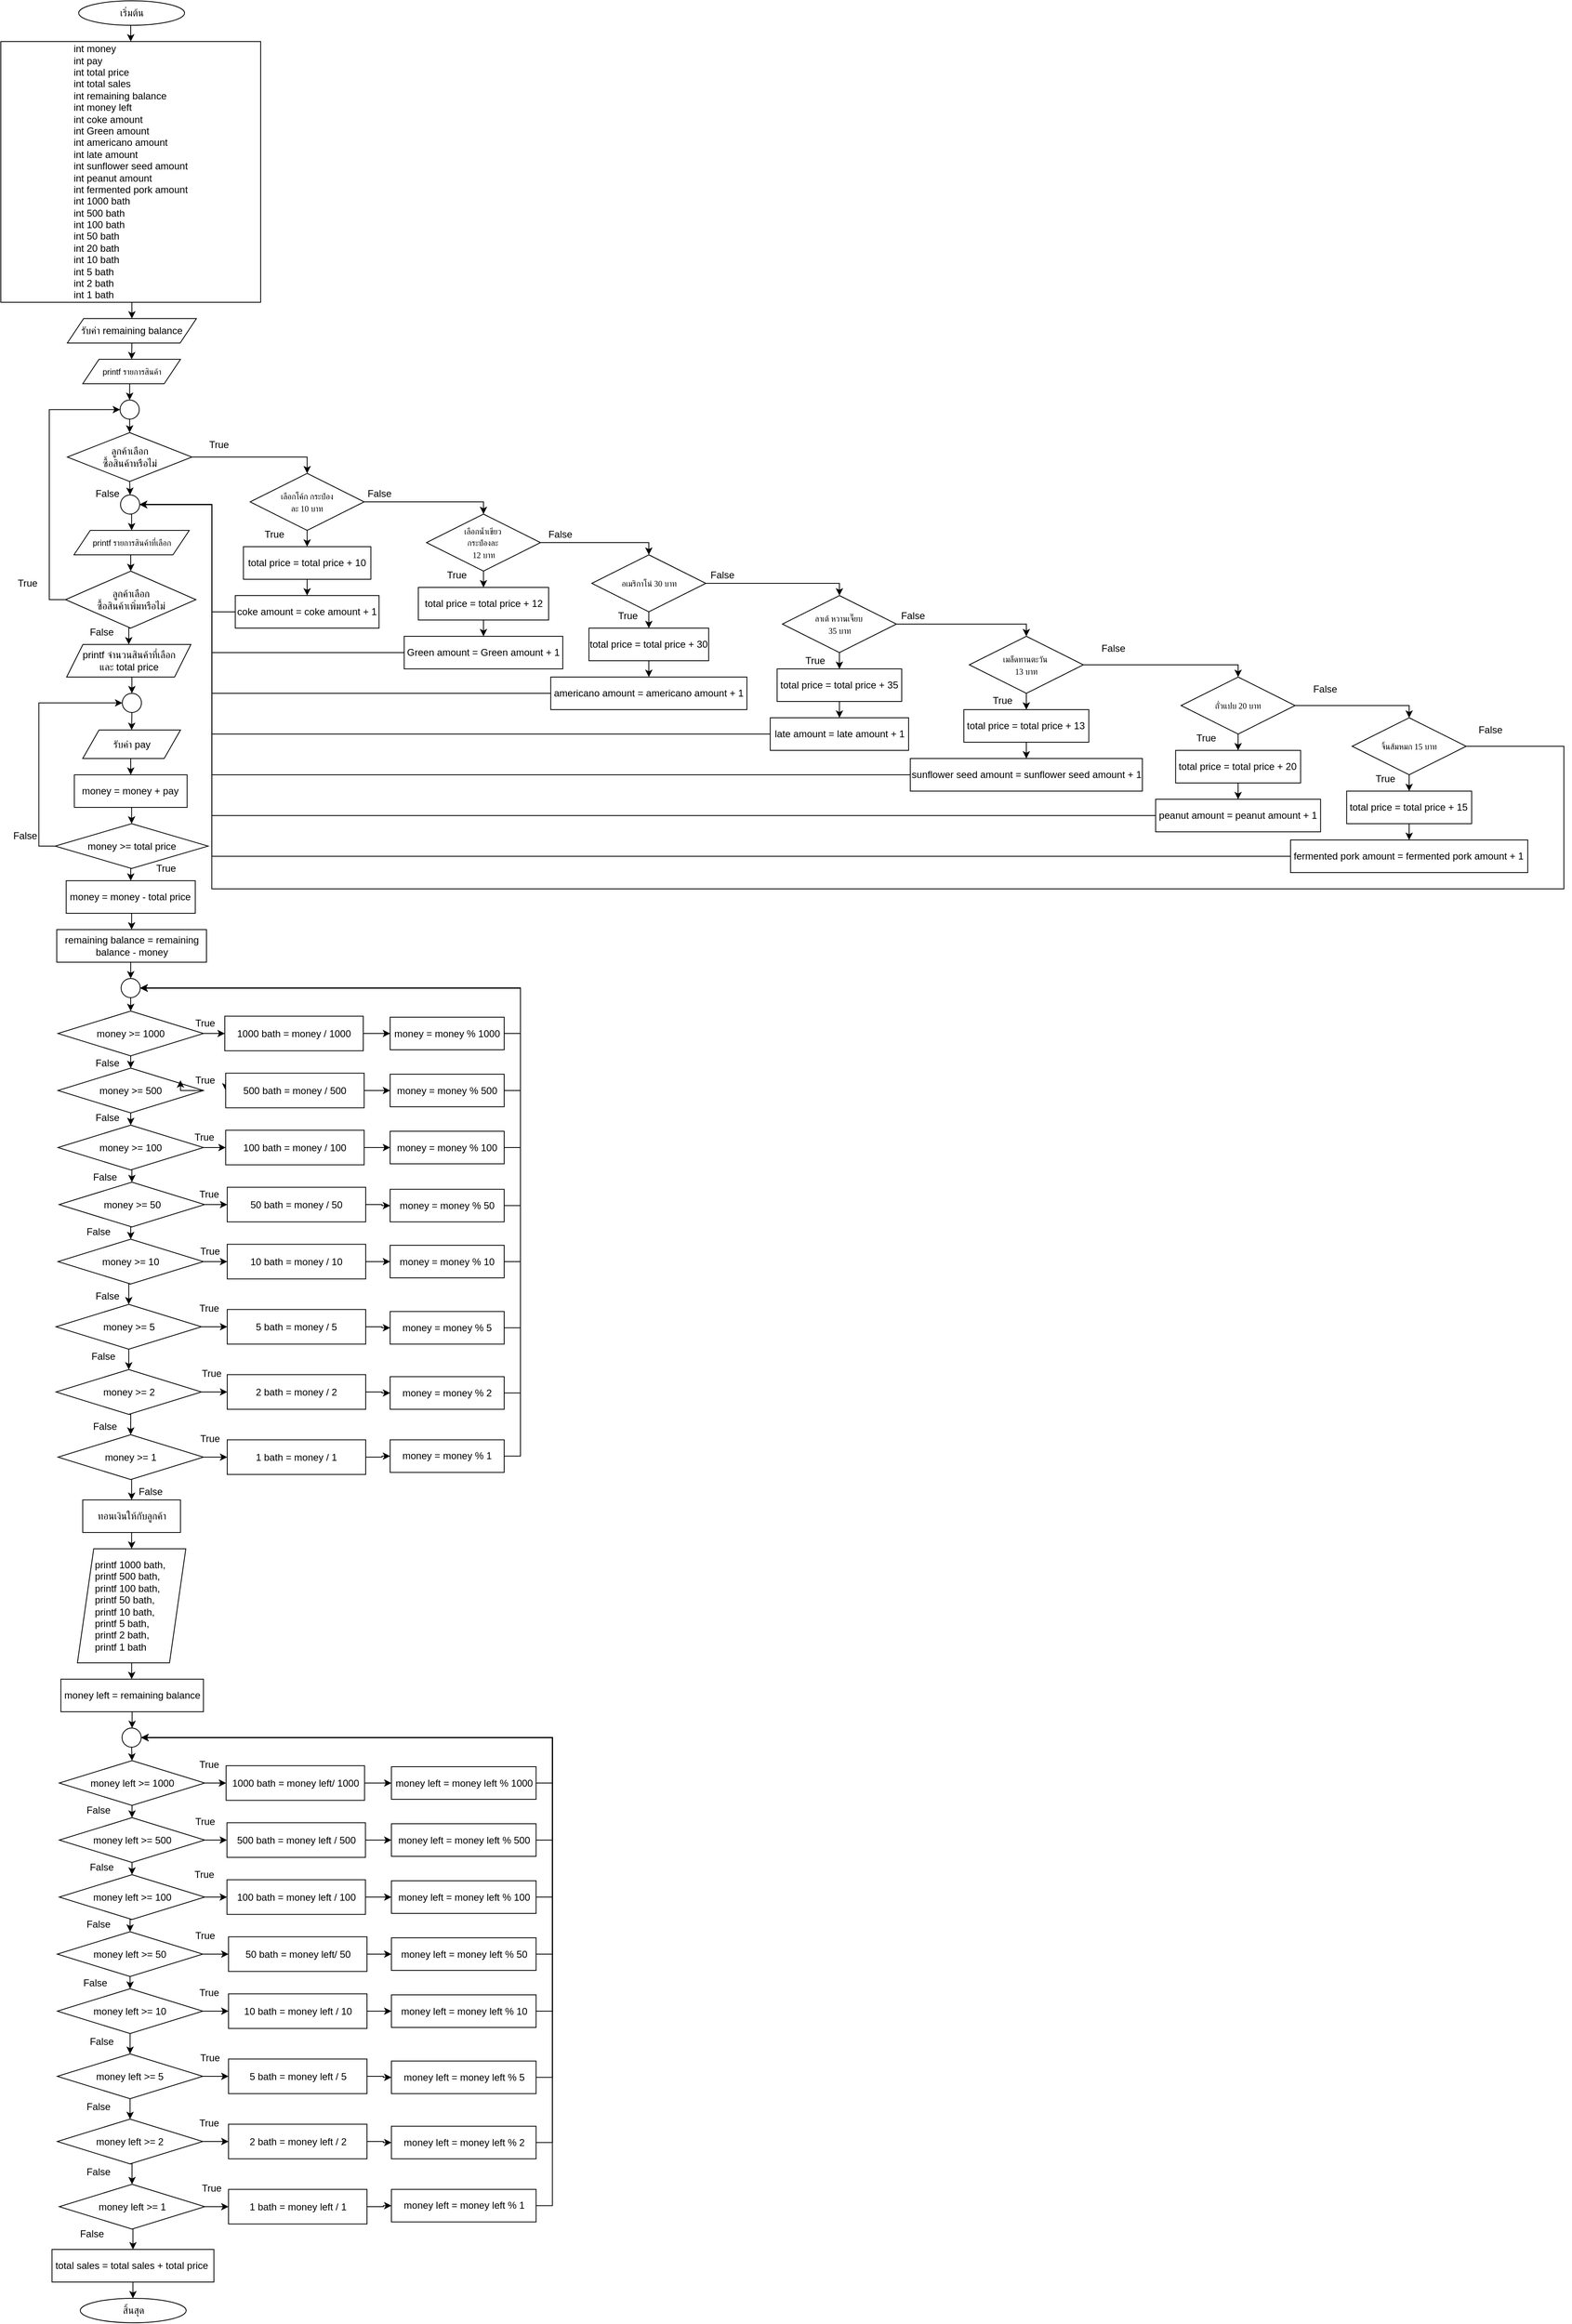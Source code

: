 <mxfile version="28.0.4">
  <diagram id="C5RBs43oDa-KdzZeNtuy" name="Page-1">
    <mxGraphModel dx="1042" dy="527" grid="1" gridSize="10" guides="1" tooltips="1" connect="1" arrows="1" fold="1" page="1" pageScale="1" pageWidth="1200" pageHeight="1920" math="0" shadow="0">
      <root>
        <mxCell id="WIyWlLk6GJQsqaUBKTNV-0" />
        <mxCell id="WIyWlLk6GJQsqaUBKTNV-1" parent="WIyWlLk6GJQsqaUBKTNV-0" />
        <mxCell id="gwc9V1HpgXU685YZ8IqW-184" style="edgeStyle=orthogonalEdgeStyle;rounded=0;orthogonalLoop=1;jettySize=auto;html=1;exitX=0.5;exitY=1;exitDx=0;exitDy=0;entryX=0.5;entryY=0;entryDx=0;entryDy=0;" parent="WIyWlLk6GJQsqaUBKTNV-1" source="5hyIJKR7kFJG3S-LZw4L-1" target="5hyIJKR7kFJG3S-LZw4L-66" edge="1">
          <mxGeometry relative="1" as="geometry" />
        </mxCell>
        <mxCell id="5hyIJKR7kFJG3S-LZw4L-1" value="&lt;font data-font-src=&quot;https://fonts.googleapis.com/css?family=Sarabun&quot; face=&quot;Sarabun&quot;&gt;เริ่มต้น&lt;/font&gt;" style="ellipse;whiteSpace=wrap;html=1;" parent="WIyWlLk6GJQsqaUBKTNV-1" vertex="1">
          <mxGeometry x="545.6" y="40" width="130" height="30" as="geometry" />
        </mxCell>
        <mxCell id="gwc9V1HpgXU685YZ8IqW-185" style="edgeStyle=orthogonalEdgeStyle;rounded=0;orthogonalLoop=1;jettySize=auto;html=1;exitX=0.5;exitY=1;exitDx=0;exitDy=0;entryX=0.5;entryY=0;entryDx=0;entryDy=0;" parent="WIyWlLk6GJQsqaUBKTNV-1" source="5hyIJKR7kFJG3S-LZw4L-66" target="gwc9V1HpgXU685YZ8IqW-80" edge="1">
          <mxGeometry relative="1" as="geometry" />
        </mxCell>
        <mxCell id="5hyIJKR7kFJG3S-LZw4L-66" value="&lt;div style=&quot;text-align: justify;&quot;&gt;&lt;span style=&quot;background-color: transparent; color: light-dark(rgb(0, 0, 0), rgb(255, 255, 255));&quot;&gt;int money&amp;nbsp;&lt;/span&gt;&lt;/div&gt;&lt;div&gt;&lt;div style=&quot;text-align: justify;&quot;&gt;&lt;span style=&quot;background-color: transparent; color: light-dark(rgb(0, 0, 0), rgb(255, 255, 255));&quot;&gt;int pay&lt;/span&gt;&lt;/div&gt;&lt;div style=&quot;text-align: justify;&quot;&gt;int total price&amp;nbsp;&lt;/div&gt;&lt;div style=&quot;text-align: justify;&quot;&gt;int total sales&lt;/div&gt;&lt;div style=&quot;text-align: justify;&quot;&gt;int remaining balance&lt;/div&gt;&lt;div style=&quot;text-align: justify;&quot;&gt;int money left&lt;/div&gt;&lt;div style=&quot;text-align: justify;&quot;&gt;int coke amount&lt;/div&gt;&lt;div style=&quot;text-align: justify;&quot;&gt;int Green amount&lt;/div&gt;&lt;div style=&quot;text-align: justify;&quot;&gt;int americano amount&lt;/div&gt;&lt;div style=&quot;text-align: justify;&quot;&gt;int late amount&lt;/div&gt;&lt;div style=&quot;text-align: justify;&quot;&gt;int sunflower seed amount&lt;/div&gt;&lt;div style=&quot;text-align: justify;&quot;&gt;int peanut amount&lt;/div&gt;&lt;div style=&quot;text-align: justify;&quot;&gt;int fermented pork amount&lt;/div&gt;&lt;div style=&quot;text-align: justify;&quot;&gt;int 1000 bath&lt;/div&gt;&lt;div style=&quot;text-align: justify;&quot;&gt;int 500 bath&lt;/div&gt;&lt;div style=&quot;text-align: justify;&quot;&gt;int 100 bath&lt;/div&gt;&lt;div style=&quot;text-align: justify;&quot;&gt;int 50 bath&lt;/div&gt;&lt;div style=&quot;text-align: justify;&quot;&gt;int 20 bath&lt;/div&gt;&lt;div style=&quot;text-align: justify;&quot;&gt;int 10 bath&lt;/div&gt;&lt;div style=&quot;text-align: justify;&quot;&gt;int 5 bath&lt;/div&gt;&lt;div style=&quot;text-align: justify;&quot;&gt;int 2 bath&lt;/div&gt;&lt;div style=&quot;text-align: justify;&quot;&gt;int 1 bath&lt;/div&gt;&lt;/div&gt;" style="rounded=0;whiteSpace=wrap;html=1;" parent="WIyWlLk6GJQsqaUBKTNV-1" vertex="1">
          <mxGeometry x="450" y="90" width="319" height="320" as="geometry" />
        </mxCell>
        <mxCell id="gwc9V1HpgXU685YZ8IqW-188" style="edgeStyle=orthogonalEdgeStyle;rounded=0;orthogonalLoop=1;jettySize=auto;html=1;exitX=0.5;exitY=1;exitDx=0;exitDy=0;entryX=0.5;entryY=0;entryDx=0;entryDy=0;" parent="WIyWlLk6GJQsqaUBKTNV-1" source="gwc9V1HpgXU685YZ8IqW-3" target="gwc9V1HpgXU685YZ8IqW-6" edge="1">
          <mxGeometry relative="1" as="geometry" />
        </mxCell>
        <mxCell id="gwc9V1HpgXU685YZ8IqW-3" value="" style="ellipse;whiteSpace=wrap;html=1;aspect=fixed;" parent="WIyWlLk6GJQsqaUBKTNV-1" vertex="1">
          <mxGeometry x="596.43" y="530" width="23.5" height="23.5" as="geometry" />
        </mxCell>
        <mxCell id="gwc9V1HpgXU685YZ8IqW-189" style="edgeStyle=orthogonalEdgeStyle;rounded=0;orthogonalLoop=1;jettySize=auto;html=1;exitX=0.5;exitY=1;exitDx=0;exitDy=0;entryX=0.5;entryY=0;entryDx=0;entryDy=0;" parent="WIyWlLk6GJQsqaUBKTNV-1" source="gwc9V1HpgXU685YZ8IqW-6" target="gwc9V1HpgXU685YZ8IqW-111" edge="1">
          <mxGeometry relative="1" as="geometry" />
        </mxCell>
        <mxCell id="gwc9V1HpgXU685YZ8IqW-224" style="edgeStyle=orthogonalEdgeStyle;rounded=0;orthogonalLoop=1;jettySize=auto;html=1;exitX=1;exitY=0.5;exitDx=0;exitDy=0;entryX=0.5;entryY=0;entryDx=0;entryDy=0;" parent="WIyWlLk6GJQsqaUBKTNV-1" source="gwc9V1HpgXU685YZ8IqW-6" target="gwc9V1HpgXU685YZ8IqW-9" edge="1">
          <mxGeometry relative="1" as="geometry" />
        </mxCell>
        <mxCell id="gwc9V1HpgXU685YZ8IqW-6" value="&lt;font style=&quot;font-size: 12px;&quot;&gt;ลูกค้าเลือก&lt;/font&gt;&lt;div&gt;&lt;font style=&quot;font-size: 12px;&quot;&gt;ซื้อสินค้าหรือไม่&lt;/font&gt;&lt;/div&gt;" style="rhombus;whiteSpace=wrap;html=1;" parent="WIyWlLk6GJQsqaUBKTNV-1" vertex="1">
          <mxGeometry x="531.68" y="570" width="153" height="60" as="geometry" />
        </mxCell>
        <mxCell id="gwc9V1HpgXU685YZ8IqW-225" style="edgeStyle=orthogonalEdgeStyle;rounded=0;orthogonalLoop=1;jettySize=auto;html=1;exitX=1;exitY=0.5;exitDx=0;exitDy=0;entryX=0.5;entryY=0;entryDx=0;entryDy=0;" parent="WIyWlLk6GJQsqaUBKTNV-1" source="gwc9V1HpgXU685YZ8IqW-9" target="gwc9V1HpgXU685YZ8IqW-16" edge="1">
          <mxGeometry relative="1" as="geometry">
            <Array as="points">
              <mxPoint x="1042.07" y="655" />
            </Array>
          </mxGeometry>
        </mxCell>
        <mxCell id="gwc9V1HpgXU685YZ8IqW-230" style="edgeStyle=orthogonalEdgeStyle;rounded=0;orthogonalLoop=1;jettySize=auto;html=1;exitX=0.5;exitY=1;exitDx=0;exitDy=0;entryX=0.5;entryY=0;entryDx=0;entryDy=0;" parent="WIyWlLk6GJQsqaUBKTNV-1" source="gwc9V1HpgXU685YZ8IqW-9" target="gwc9V1HpgXU685YZ8IqW-13" edge="1">
          <mxGeometry relative="1" as="geometry" />
        </mxCell>
        <mxCell id="gwc9V1HpgXU685YZ8IqW-9" value="&lt;span style=&quot;font-family: Sarabun; text-align: left; text-wrap-mode: nowrap;&quot;&gt;&lt;font style=&quot;font-size: 10px;&quot;&gt;เลือกโค้ก กระป๋อง&lt;/font&gt;&lt;/span&gt;&lt;div&gt;&lt;span style=&quot;font-family: Sarabun; text-align: left; text-wrap-mode: nowrap;&quot;&gt;&lt;font style=&quot;font-size: 10px;&quot;&gt;ละ 10 บาท&lt;/font&gt;&lt;/span&gt;&lt;/div&gt;" style="rhombus;whiteSpace=wrap;html=1;" parent="WIyWlLk6GJQsqaUBKTNV-1" vertex="1">
          <mxGeometry x="756.09" y="620" width="140" height="70" as="geometry" />
        </mxCell>
        <mxCell id="gwc9V1HpgXU685YZ8IqW-187" style="edgeStyle=orthogonalEdgeStyle;rounded=0;orthogonalLoop=1;jettySize=auto;html=1;exitX=0.5;exitY=1;exitDx=0;exitDy=0;entryX=0.5;entryY=0;entryDx=0;entryDy=0;" parent="WIyWlLk6GJQsqaUBKTNV-1" source="gwc9V1HpgXU685YZ8IqW-11" target="gwc9V1HpgXU685YZ8IqW-3" edge="1">
          <mxGeometry relative="1" as="geometry" />
        </mxCell>
        <mxCell id="gwc9V1HpgXU685YZ8IqW-11" value="&lt;span style=&quot;font-size: 10px;&quot;&gt;printf รายการสินค้า&lt;/span&gt;" style="shape=parallelogram;perimeter=parallelogramPerimeter;whiteSpace=wrap;html=1;fixedSize=1;" parent="WIyWlLk6GJQsqaUBKTNV-1" vertex="1">
          <mxGeometry x="550.59" y="480" width="120" height="30" as="geometry" />
        </mxCell>
        <mxCell id="gwc9V1HpgXU685YZ8IqW-231" style="edgeStyle=orthogonalEdgeStyle;rounded=0;orthogonalLoop=1;jettySize=auto;html=1;exitX=0.5;exitY=1;exitDx=0;exitDy=0;entryX=0.5;entryY=0;entryDx=0;entryDy=0;" parent="WIyWlLk6GJQsqaUBKTNV-1" source="gwc9V1HpgXU685YZ8IqW-13" target="gwc9V1HpgXU685YZ8IqW-114" edge="1">
          <mxGeometry relative="1" as="geometry" />
        </mxCell>
        <mxCell id="gwc9V1HpgXU685YZ8IqW-13" value="total price = total price&amp;nbsp;+ 10" style="rounded=0;whiteSpace=wrap;html=1;" parent="WIyWlLk6GJQsqaUBKTNV-1" vertex="1">
          <mxGeometry x="747.85" y="710" width="156.48" height="40" as="geometry" />
        </mxCell>
        <mxCell id="gwc9V1HpgXU685YZ8IqW-226" style="edgeStyle=orthogonalEdgeStyle;rounded=0;orthogonalLoop=1;jettySize=auto;html=1;exitX=1;exitY=0.5;exitDx=0;exitDy=0;entryX=0.5;entryY=0;entryDx=0;entryDy=0;" parent="WIyWlLk6GJQsqaUBKTNV-1" source="gwc9V1HpgXU685YZ8IqW-16" target="gwc9V1HpgXU685YZ8IqW-98" edge="1">
          <mxGeometry relative="1" as="geometry">
            <Array as="points">
              <mxPoint x="1246.07" y="705" />
            </Array>
          </mxGeometry>
        </mxCell>
        <mxCell id="gwc9V1HpgXU685YZ8IqW-232" style="edgeStyle=orthogonalEdgeStyle;rounded=0;orthogonalLoop=1;jettySize=auto;html=1;exitX=0.5;exitY=1;exitDx=0;exitDy=0;entryX=0.5;entryY=0;entryDx=0;entryDy=0;" parent="WIyWlLk6GJQsqaUBKTNV-1" source="gwc9V1HpgXU685YZ8IqW-16" target="gwc9V1HpgXU685YZ8IqW-96" edge="1">
          <mxGeometry relative="1" as="geometry" />
        </mxCell>
        <mxCell id="gwc9V1HpgXU685YZ8IqW-16" value="&lt;span style=&quot;font-family: Sarabun; text-align: left; text-wrap-mode: nowrap;&quot;&gt;&lt;font style=&quot;font-size: 10px;&quot;&gt;เลือกน้ำเขียว&amp;nbsp;&lt;/font&gt;&lt;/span&gt;&lt;div&gt;&lt;span style=&quot;font-family: Sarabun; text-align: left; text-wrap-mode: nowrap;&quot;&gt;&lt;font style=&quot;font-size: 10px;&quot;&gt;กระป๋องละ&amp;nbsp;&lt;/font&gt;&lt;/span&gt;&lt;/div&gt;&lt;div&gt;&lt;span style=&quot;font-family: Sarabun; text-align: left; text-wrap-mode: nowrap;&quot;&gt;&lt;font style=&quot;font-size: 10px;&quot;&gt;12 บาท&lt;/font&gt;&lt;/span&gt;&lt;/div&gt;" style="rhombus;whiteSpace=wrap;html=1;" parent="WIyWlLk6GJQsqaUBKTNV-1" vertex="1">
          <mxGeometry x="972.59" y="670" width="140" height="70" as="geometry" />
        </mxCell>
        <mxCell id="gwc9V1HpgXU685YZ8IqW-186" style="edgeStyle=orthogonalEdgeStyle;rounded=0;orthogonalLoop=1;jettySize=auto;html=1;exitX=0.5;exitY=1;exitDx=0;exitDy=0;entryX=0.5;entryY=0;entryDx=0;entryDy=0;" parent="WIyWlLk6GJQsqaUBKTNV-1" source="gwc9V1HpgXU685YZ8IqW-80" target="gwc9V1HpgXU685YZ8IqW-11" edge="1">
          <mxGeometry relative="1" as="geometry" />
        </mxCell>
        <mxCell id="gwc9V1HpgXU685YZ8IqW-80" value="รับค่า&amp;nbsp;&lt;span style=&quot;text-align: justify;&quot;&gt;remaining balance&lt;/span&gt;" style="shape=parallelogram;perimeter=parallelogramPerimeter;whiteSpace=wrap;html=1;fixedSize=1;" parent="WIyWlLk6GJQsqaUBKTNV-1" vertex="1">
          <mxGeometry x="531.68" y="430" width="158.48" height="30" as="geometry" />
        </mxCell>
        <mxCell id="gwc9V1HpgXU685YZ8IqW-233" style="edgeStyle=orthogonalEdgeStyle;rounded=0;orthogonalLoop=1;jettySize=auto;html=1;exitX=0.5;exitY=1;exitDx=0;exitDy=0;entryX=0.5;entryY=0;entryDx=0;entryDy=0;" parent="WIyWlLk6GJQsqaUBKTNV-1" source="gwc9V1HpgXU685YZ8IqW-96" target="gwc9V1HpgXU685YZ8IqW-116" edge="1">
          <mxGeometry relative="1" as="geometry" />
        </mxCell>
        <mxCell id="gwc9V1HpgXU685YZ8IqW-96" value="total price&amp;nbsp;= total price&amp;nbsp;+ 12" style="rounded=0;whiteSpace=wrap;html=1;" parent="WIyWlLk6GJQsqaUBKTNV-1" vertex="1">
          <mxGeometry x="962.6" y="760" width="159.98" height="40" as="geometry" />
        </mxCell>
        <mxCell id="gwc9V1HpgXU685YZ8IqW-227" style="edgeStyle=orthogonalEdgeStyle;rounded=0;orthogonalLoop=1;jettySize=auto;html=1;exitX=1;exitY=0.5;exitDx=0;exitDy=0;entryX=0.5;entryY=0;entryDx=0;entryDy=0;" parent="WIyWlLk6GJQsqaUBKTNV-1" source="gwc9V1HpgXU685YZ8IqW-98" target="gwc9V1HpgXU685YZ8IqW-100" edge="1">
          <mxGeometry relative="1" as="geometry">
            <Array as="points">
              <mxPoint x="1480.07" y="755" />
            </Array>
          </mxGeometry>
        </mxCell>
        <mxCell id="gwc9V1HpgXU685YZ8IqW-234" style="edgeStyle=orthogonalEdgeStyle;rounded=0;orthogonalLoop=1;jettySize=auto;html=1;exitX=0.5;exitY=1;exitDx=0;exitDy=0;entryX=0.5;entryY=0;entryDx=0;entryDy=0;" parent="WIyWlLk6GJQsqaUBKTNV-1" source="gwc9V1HpgXU685YZ8IqW-98" target="gwc9V1HpgXU685YZ8IqW-99" edge="1">
          <mxGeometry relative="1" as="geometry" />
        </mxCell>
        <mxCell id="gwc9V1HpgXU685YZ8IqW-98" value="&lt;span style=&quot;font-family: Sarabun; text-align: left; text-wrap-mode: nowrap;&quot;&gt;&lt;font style=&quot;font-size: 10px;&quot;&gt;อเมริกาโน่ 30 บาท&lt;/font&gt;&lt;/span&gt;" style="rhombus;whiteSpace=wrap;html=1;" parent="WIyWlLk6GJQsqaUBKTNV-1" vertex="1">
          <mxGeometry x="1175.59" y="720" width="140" height="70" as="geometry" />
        </mxCell>
        <mxCell id="gwc9V1HpgXU685YZ8IqW-235" style="edgeStyle=orthogonalEdgeStyle;rounded=0;orthogonalLoop=1;jettySize=auto;html=1;exitX=0.5;exitY=1;exitDx=0;exitDy=0;entryX=0.5;entryY=0;entryDx=0;entryDy=0;" parent="WIyWlLk6GJQsqaUBKTNV-1" source="gwc9V1HpgXU685YZ8IqW-99" target="gwc9V1HpgXU685YZ8IqW-117" edge="1">
          <mxGeometry relative="1" as="geometry" />
        </mxCell>
        <mxCell id="gwc9V1HpgXU685YZ8IqW-99" value="total price&amp;nbsp;= total price&amp;nbsp;+ 30" style="rounded=0;whiteSpace=wrap;html=1;" parent="WIyWlLk6GJQsqaUBKTNV-1" vertex="1">
          <mxGeometry x="1172.1" y="810" width="146.98" height="40" as="geometry" />
        </mxCell>
        <mxCell id="gwc9V1HpgXU685YZ8IqW-228" style="edgeStyle=orthogonalEdgeStyle;rounded=0;orthogonalLoop=1;jettySize=auto;html=1;exitX=1;exitY=0.5;exitDx=0;exitDy=0;entryX=0.5;entryY=0;entryDx=0;entryDy=0;" parent="WIyWlLk6GJQsqaUBKTNV-1" source="gwc9V1HpgXU685YZ8IqW-100" target="gwc9V1HpgXU685YZ8IqW-102" edge="1">
          <mxGeometry relative="1" as="geometry">
            <Array as="points">
              <mxPoint x="1709.07" y="805" />
            </Array>
          </mxGeometry>
        </mxCell>
        <mxCell id="gwc9V1HpgXU685YZ8IqW-236" style="edgeStyle=orthogonalEdgeStyle;rounded=0;orthogonalLoop=1;jettySize=auto;html=1;exitX=0.5;exitY=1;exitDx=0;exitDy=0;entryX=0.5;entryY=0;entryDx=0;entryDy=0;" parent="WIyWlLk6GJQsqaUBKTNV-1" source="gwc9V1HpgXU685YZ8IqW-100" target="gwc9V1HpgXU685YZ8IqW-101" edge="1">
          <mxGeometry relative="1" as="geometry" />
        </mxCell>
        <mxCell id="gwc9V1HpgXU685YZ8IqW-100" value="&lt;span style=&quot;font-family: Sarabun; text-align: left; text-wrap-mode: nowrap;&quot;&gt;&lt;font style=&quot;font-size: 10px;&quot;&gt;ลาเต้ หวานเจี๊ยบ&amp;nbsp;&lt;/font&gt;&lt;/span&gt;&lt;div&gt;&lt;span style=&quot;font-family: Sarabun; text-align: left; text-wrap-mode: nowrap;&quot;&gt;&lt;font style=&quot;font-size: 10px;&quot;&gt;35 บาท&lt;/font&gt;&lt;/span&gt;&lt;/div&gt;" style="rhombus;whiteSpace=wrap;html=1;" parent="WIyWlLk6GJQsqaUBKTNV-1" vertex="1">
          <mxGeometry x="1409.59" y="770" width="140" height="70" as="geometry" />
        </mxCell>
        <mxCell id="gwc9V1HpgXU685YZ8IqW-237" value="" style="edgeStyle=orthogonalEdgeStyle;rounded=0;orthogonalLoop=1;jettySize=auto;html=1;" parent="WIyWlLk6GJQsqaUBKTNV-1" source="gwc9V1HpgXU685YZ8IqW-101" target="gwc9V1HpgXU685YZ8IqW-118" edge="1">
          <mxGeometry relative="1" as="geometry" />
        </mxCell>
        <mxCell id="gwc9V1HpgXU685YZ8IqW-101" value="total price&amp;nbsp;= total price&amp;nbsp;+ 35" style="rounded=0;whiteSpace=wrap;html=1;" parent="WIyWlLk6GJQsqaUBKTNV-1" vertex="1">
          <mxGeometry x="1403.1" y="860" width="152.98" height="40" as="geometry" />
        </mxCell>
        <mxCell id="gwc9V1HpgXU685YZ8IqW-229" style="edgeStyle=orthogonalEdgeStyle;rounded=0;orthogonalLoop=1;jettySize=auto;html=1;exitX=1;exitY=0.5;exitDx=0;exitDy=0;entryX=0.5;entryY=0;entryDx=0;entryDy=0;" parent="WIyWlLk6GJQsqaUBKTNV-1" source="gwc9V1HpgXU685YZ8IqW-102" target="gwc9V1HpgXU685YZ8IqW-104" edge="1">
          <mxGeometry relative="1" as="geometry">
            <Array as="points">
              <mxPoint x="1969.07" y="855" />
            </Array>
          </mxGeometry>
        </mxCell>
        <mxCell id="gwc9V1HpgXU685YZ8IqW-238" style="edgeStyle=orthogonalEdgeStyle;rounded=0;orthogonalLoop=1;jettySize=auto;html=1;exitX=0.5;exitY=1;exitDx=0;exitDy=0;entryX=0.5;entryY=0;entryDx=0;entryDy=0;" parent="WIyWlLk6GJQsqaUBKTNV-1" source="gwc9V1HpgXU685YZ8IqW-102" target="gwc9V1HpgXU685YZ8IqW-103" edge="1">
          <mxGeometry relative="1" as="geometry" />
        </mxCell>
        <mxCell id="gwc9V1HpgXU685YZ8IqW-102" value="&lt;span style=&quot;font-family: Sarabun; text-align: left; text-wrap-mode: nowrap;&quot;&gt;&lt;font style=&quot;font-size: 10px;&quot;&gt;เมล็ดทานตะวัน&amp;nbsp;&lt;/font&gt;&lt;/span&gt;&lt;div&gt;&lt;span style=&quot;font-family: Sarabun; text-align: left; text-wrap-mode: nowrap;&quot;&gt;&lt;font style=&quot;font-size: 10px;&quot;&gt;13 บาท&lt;/font&gt;&lt;/span&gt;&lt;/div&gt;" style="rhombus;whiteSpace=wrap;html=1;" parent="WIyWlLk6GJQsqaUBKTNV-1" vertex="1">
          <mxGeometry x="1639.07" y="820" width="140" height="70" as="geometry" />
        </mxCell>
        <mxCell id="gwc9V1HpgXU685YZ8IqW-239" style="edgeStyle=orthogonalEdgeStyle;rounded=0;orthogonalLoop=1;jettySize=auto;html=1;exitX=0.5;exitY=1;exitDx=0;exitDy=0;entryX=0.5;entryY=0;entryDx=0;entryDy=0;" parent="WIyWlLk6GJQsqaUBKTNV-1" source="gwc9V1HpgXU685YZ8IqW-103" target="gwc9V1HpgXU685YZ8IqW-119" edge="1">
          <mxGeometry relative="1" as="geometry" />
        </mxCell>
        <mxCell id="gwc9V1HpgXU685YZ8IqW-103" value="total price&amp;nbsp;= total price&amp;nbsp;+ 13" style="rounded=0;whiteSpace=wrap;html=1;" parent="WIyWlLk6GJQsqaUBKTNV-1" vertex="1">
          <mxGeometry x="1632.32" y="910" width="153.49" height="40" as="geometry" />
        </mxCell>
        <mxCell id="gwc9V1HpgXU685YZ8IqW-240" style="edgeStyle=orthogonalEdgeStyle;rounded=0;orthogonalLoop=1;jettySize=auto;html=1;exitX=0.5;exitY=1;exitDx=0;exitDy=0;entryX=0.5;entryY=0;entryDx=0;entryDy=0;" parent="WIyWlLk6GJQsqaUBKTNV-1" source="gwc9V1HpgXU685YZ8IqW-104" target="gwc9V1HpgXU685YZ8IqW-105" edge="1">
          <mxGeometry relative="1" as="geometry" />
        </mxCell>
        <mxCell id="gwc9V1HpgXU685YZ8IqW-242" style="edgeStyle=orthogonalEdgeStyle;rounded=0;orthogonalLoop=1;jettySize=auto;html=1;exitX=1;exitY=0.5;exitDx=0;exitDy=0;entryX=0.5;entryY=0;entryDx=0;entryDy=0;" parent="WIyWlLk6GJQsqaUBKTNV-1" source="gwc9V1HpgXU685YZ8IqW-104" target="gwc9V1HpgXU685YZ8IqW-106" edge="1">
          <mxGeometry relative="1" as="geometry">
            <Array as="points">
              <mxPoint x="2179.07" y="905" />
            </Array>
          </mxGeometry>
        </mxCell>
        <mxCell id="gwc9V1HpgXU685YZ8IqW-104" value="&lt;span style=&quot;font-family: Sarabun; text-align: left; text-wrap-mode: nowrap;&quot;&gt;&lt;font style=&quot;font-size: 10px;&quot;&gt;ถั่วแปบ 20 บาท&lt;/font&gt;&lt;/span&gt;" style="rhombus;whiteSpace=wrap;html=1;" parent="WIyWlLk6GJQsqaUBKTNV-1" vertex="1">
          <mxGeometry x="1899.07" y="870" width="140" height="70" as="geometry" />
        </mxCell>
        <mxCell id="gwc9V1HpgXU685YZ8IqW-241" style="edgeStyle=orthogonalEdgeStyle;rounded=0;orthogonalLoop=1;jettySize=auto;html=1;exitX=0.5;exitY=1;exitDx=0;exitDy=0;entryX=0.5;entryY=0;entryDx=0;entryDy=0;" parent="WIyWlLk6GJQsqaUBKTNV-1" source="gwc9V1HpgXU685YZ8IqW-105" target="gwc9V1HpgXU685YZ8IqW-120" edge="1">
          <mxGeometry relative="1" as="geometry" />
        </mxCell>
        <mxCell id="gwc9V1HpgXU685YZ8IqW-105" value="total price&amp;nbsp;= total price&amp;nbsp;+ 20" style="rounded=0;whiteSpace=wrap;html=1;" parent="WIyWlLk6GJQsqaUBKTNV-1" vertex="1">
          <mxGeometry x="1892.32" y="960" width="153.49" height="40" as="geometry" />
        </mxCell>
        <mxCell id="gwc9V1HpgXU685YZ8IqW-243" style="edgeStyle=orthogonalEdgeStyle;rounded=0;orthogonalLoop=1;jettySize=auto;html=1;exitX=0.5;exitY=1;exitDx=0;exitDy=0;entryX=0.5;entryY=0;entryDx=0;entryDy=0;" parent="WIyWlLk6GJQsqaUBKTNV-1" source="gwc9V1HpgXU685YZ8IqW-106" target="gwc9V1HpgXU685YZ8IqW-109" edge="1">
          <mxGeometry relative="1" as="geometry" />
        </mxCell>
        <mxCell id="gwc9V1HpgXU685YZ8IqW-252" style="edgeStyle=orthogonalEdgeStyle;rounded=0;orthogonalLoop=1;jettySize=auto;html=1;exitX=1;exitY=0.5;exitDx=0;exitDy=0;entryX=1;entryY=0.5;entryDx=0;entryDy=0;" parent="WIyWlLk6GJQsqaUBKTNV-1" source="gwc9V1HpgXU685YZ8IqW-106" target="gwc9V1HpgXU685YZ8IqW-111" edge="1">
          <mxGeometry relative="1" as="geometry">
            <Array as="points">
              <mxPoint x="2369.07" y="955" />
              <mxPoint x="2369.07" y="1130" />
              <mxPoint x="709.07" y="1130" />
              <mxPoint x="709.07" y="658" />
            </Array>
          </mxGeometry>
        </mxCell>
        <mxCell id="gwc9V1HpgXU685YZ8IqW-106" value="&lt;span style=&quot;font-family: Sarabun; text-align: left; text-wrap-mode: nowrap;&quot;&gt;&lt;font style=&quot;font-size: 10px;&quot;&gt;จิ้นส้มหมก 15 บาท&lt;/font&gt;&lt;/span&gt;" style="rhombus;whiteSpace=wrap;html=1;" parent="WIyWlLk6GJQsqaUBKTNV-1" vertex="1">
          <mxGeometry x="2109.07" y="920" width="140" height="70" as="geometry" />
        </mxCell>
        <mxCell id="gwc9V1HpgXU685YZ8IqW-244" style="edgeStyle=orthogonalEdgeStyle;rounded=0;orthogonalLoop=1;jettySize=auto;html=1;exitX=0.5;exitY=1;exitDx=0;exitDy=0;entryX=0.5;entryY=0;entryDx=0;entryDy=0;" parent="WIyWlLk6GJQsqaUBKTNV-1" source="gwc9V1HpgXU685YZ8IqW-109" target="gwc9V1HpgXU685YZ8IqW-121" edge="1">
          <mxGeometry relative="1" as="geometry" />
        </mxCell>
        <mxCell id="gwc9V1HpgXU685YZ8IqW-109" value="total price&amp;nbsp;= total price&amp;nbsp;+ 15" style="rounded=0;whiteSpace=wrap;html=1;" parent="WIyWlLk6GJQsqaUBKTNV-1" vertex="1">
          <mxGeometry x="2102.32" y="1010" width="153.49" height="40" as="geometry" />
        </mxCell>
        <mxCell id="gwc9V1HpgXU685YZ8IqW-190" style="edgeStyle=orthogonalEdgeStyle;rounded=0;orthogonalLoop=1;jettySize=auto;html=1;exitX=0.5;exitY=1;exitDx=0;exitDy=0;entryX=0.5;entryY=0;entryDx=0;entryDy=0;" parent="WIyWlLk6GJQsqaUBKTNV-1" source="gwc9V1HpgXU685YZ8IqW-111" target="gwc9V1HpgXU685YZ8IqW-112" edge="1">
          <mxGeometry relative="1" as="geometry" />
        </mxCell>
        <mxCell id="gwc9V1HpgXU685YZ8IqW-111" value="" style="ellipse;whiteSpace=wrap;html=1;aspect=fixed;" parent="WIyWlLk6GJQsqaUBKTNV-1" vertex="1">
          <mxGeometry x="596.99" y="646.5" width="23.5" height="23.5" as="geometry" />
        </mxCell>
        <mxCell id="gwc9V1HpgXU685YZ8IqW-191" style="edgeStyle=orthogonalEdgeStyle;rounded=0;orthogonalLoop=1;jettySize=auto;html=1;exitX=0.5;exitY=1;exitDx=0;exitDy=0;entryX=0.5;entryY=0;entryDx=0;entryDy=0;" parent="WIyWlLk6GJQsqaUBKTNV-1" source="gwc9V1HpgXU685YZ8IqW-112" target="gwc9V1HpgXU685YZ8IqW-113" edge="1">
          <mxGeometry relative="1" as="geometry" />
        </mxCell>
        <mxCell id="gwc9V1HpgXU685YZ8IqW-112" value="&lt;span style=&quot;font-size: 10px;&quot;&gt;printf รายการสินค้าที่เลือก&lt;/span&gt;" style="shape=parallelogram;perimeter=parallelogramPerimeter;whiteSpace=wrap;html=1;fixedSize=1;" parent="WIyWlLk6GJQsqaUBKTNV-1" vertex="1">
          <mxGeometry x="539.83" y="690" width="141.52" height="30" as="geometry" />
        </mxCell>
        <mxCell id="gwc9V1HpgXU685YZ8IqW-192" style="edgeStyle=orthogonalEdgeStyle;rounded=0;orthogonalLoop=1;jettySize=auto;html=1;exitX=0.5;exitY=1;exitDx=0;exitDy=0;entryX=0.5;entryY=0;entryDx=0;entryDy=0;" parent="WIyWlLk6GJQsqaUBKTNV-1" source="gwc9V1HpgXU685YZ8IqW-113" target="gwc9V1HpgXU685YZ8IqW-122" edge="1">
          <mxGeometry relative="1" as="geometry" />
        </mxCell>
        <mxCell id="yZe0aA9HB4QeWu0gWXZc-0" style="edgeStyle=orthogonalEdgeStyle;rounded=0;orthogonalLoop=1;jettySize=auto;html=1;exitX=0;exitY=0.5;exitDx=0;exitDy=0;entryX=0;entryY=0.5;entryDx=0;entryDy=0;" parent="WIyWlLk6GJQsqaUBKTNV-1" source="gwc9V1HpgXU685YZ8IqW-113" target="gwc9V1HpgXU685YZ8IqW-3" edge="1">
          <mxGeometry relative="1" as="geometry" />
        </mxCell>
        <mxCell id="gwc9V1HpgXU685YZ8IqW-113" value="&lt;font style=&quot;font-size: 12px;&quot;&gt;ลูกค้าเลือก&lt;/font&gt;&lt;div&gt;&lt;font style=&quot;font-size: 12px;&quot;&gt;ซื้อสินค้าเพิ่มหรือไม่&lt;/font&gt;&lt;/div&gt;" style="rhombus;whiteSpace=wrap;html=1;" parent="WIyWlLk6GJQsqaUBKTNV-1" vertex="1">
          <mxGeometry x="529.5" y="740" width="160" height="70" as="geometry" />
        </mxCell>
        <mxCell id="gwc9V1HpgXU685YZ8IqW-245" style="edgeStyle=orthogonalEdgeStyle;rounded=0;orthogonalLoop=1;jettySize=auto;html=1;exitX=0;exitY=0.5;exitDx=0;exitDy=0;entryX=1;entryY=0.5;entryDx=0;entryDy=0;" parent="WIyWlLk6GJQsqaUBKTNV-1" source="gwc9V1HpgXU685YZ8IqW-114" target="gwc9V1HpgXU685YZ8IqW-111" edge="1">
          <mxGeometry relative="1" as="geometry">
            <Array as="points">
              <mxPoint x="709.07" y="790" />
              <mxPoint x="709.07" y="658" />
            </Array>
          </mxGeometry>
        </mxCell>
        <mxCell id="gwc9V1HpgXU685YZ8IqW-114" value="coke amount&amp;nbsp;= coke amount + 1" style="rounded=0;whiteSpace=wrap;html=1;" parent="WIyWlLk6GJQsqaUBKTNV-1" vertex="1">
          <mxGeometry x="737.85" y="770" width="176.48" height="40" as="geometry" />
        </mxCell>
        <mxCell id="gwc9V1HpgXU685YZ8IqW-246" style="edgeStyle=orthogonalEdgeStyle;rounded=0;orthogonalLoop=1;jettySize=auto;html=1;exitX=0;exitY=0.5;exitDx=0;exitDy=0;entryX=1;entryY=0.5;entryDx=0;entryDy=0;" parent="WIyWlLk6GJQsqaUBKTNV-1" source="gwc9V1HpgXU685YZ8IqW-116" target="gwc9V1HpgXU685YZ8IqW-111" edge="1">
          <mxGeometry relative="1" as="geometry">
            <Array as="points">
              <mxPoint x="709.07" y="840" />
              <mxPoint x="709.07" y="658" />
            </Array>
          </mxGeometry>
        </mxCell>
        <mxCell id="gwc9V1HpgXU685YZ8IqW-116" value="Green amount&amp;nbsp;= Green amount + 1" style="rounded=0;whiteSpace=wrap;html=1;" parent="WIyWlLk6GJQsqaUBKTNV-1" vertex="1">
          <mxGeometry x="945.23" y="820" width="194.72" height="40" as="geometry" />
        </mxCell>
        <mxCell id="gwc9V1HpgXU685YZ8IqW-247" style="edgeStyle=orthogonalEdgeStyle;rounded=0;orthogonalLoop=1;jettySize=auto;html=1;exitX=0;exitY=0.5;exitDx=0;exitDy=0;entryX=1;entryY=0.5;entryDx=0;entryDy=0;" parent="WIyWlLk6GJQsqaUBKTNV-1" source="gwc9V1HpgXU685YZ8IqW-117" target="gwc9V1HpgXU685YZ8IqW-111" edge="1">
          <mxGeometry relative="1" as="geometry">
            <Array as="points">
              <mxPoint x="709.07" y="890" />
              <mxPoint x="709.07" y="658" />
            </Array>
          </mxGeometry>
        </mxCell>
        <mxCell id="gwc9V1HpgXU685YZ8IqW-117" value="americano amount&amp;nbsp;= americano amount + 1" style="rounded=0;whiteSpace=wrap;html=1;" parent="WIyWlLk6GJQsqaUBKTNV-1" vertex="1">
          <mxGeometry x="1125.17" y="870" width="240.84" height="40" as="geometry" />
        </mxCell>
        <mxCell id="gwc9V1HpgXU685YZ8IqW-248" style="edgeStyle=orthogonalEdgeStyle;rounded=0;orthogonalLoop=1;jettySize=auto;html=1;exitX=0;exitY=0.5;exitDx=0;exitDy=0;entryX=1;entryY=0.5;entryDx=0;entryDy=0;" parent="WIyWlLk6GJQsqaUBKTNV-1" source="gwc9V1HpgXU685YZ8IqW-118" target="gwc9V1HpgXU685YZ8IqW-111" edge="1">
          <mxGeometry relative="1" as="geometry">
            <Array as="points">
              <mxPoint x="709.07" y="940" />
              <mxPoint x="709.07" y="658" />
            </Array>
          </mxGeometry>
        </mxCell>
        <mxCell id="gwc9V1HpgXU685YZ8IqW-118" value="late amount&amp;nbsp;= late amount + 1" style="rounded=0;whiteSpace=wrap;html=1;" parent="WIyWlLk6GJQsqaUBKTNV-1" vertex="1">
          <mxGeometry x="1394.64" y="920" width="169.9" height="40" as="geometry" />
        </mxCell>
        <mxCell id="gwc9V1HpgXU685YZ8IqW-249" style="edgeStyle=orthogonalEdgeStyle;rounded=0;orthogonalLoop=1;jettySize=auto;html=1;exitX=0;exitY=0.5;exitDx=0;exitDy=0;entryX=1;entryY=0.5;entryDx=0;entryDy=0;" parent="WIyWlLk6GJQsqaUBKTNV-1" source="gwc9V1HpgXU685YZ8IqW-119" target="gwc9V1HpgXU685YZ8IqW-111" edge="1">
          <mxGeometry relative="1" as="geometry">
            <Array as="points">
              <mxPoint x="709.07" y="990" />
              <mxPoint x="709.07" y="658" />
            </Array>
          </mxGeometry>
        </mxCell>
        <mxCell id="gwc9V1HpgXU685YZ8IqW-119" value="sunflower seed amount&amp;nbsp;= sunflower seed amount + 1" style="rounded=0;whiteSpace=wrap;html=1;" parent="WIyWlLk6GJQsqaUBKTNV-1" vertex="1">
          <mxGeometry x="1566.6" y="970" width="284.95" height="40" as="geometry" />
        </mxCell>
        <mxCell id="gwc9V1HpgXU685YZ8IqW-250" style="edgeStyle=orthogonalEdgeStyle;rounded=0;orthogonalLoop=1;jettySize=auto;html=1;exitX=0;exitY=0.5;exitDx=0;exitDy=0;entryX=1;entryY=0.5;entryDx=0;entryDy=0;" parent="WIyWlLk6GJQsqaUBKTNV-1" source="gwc9V1HpgXU685YZ8IqW-120" target="gwc9V1HpgXU685YZ8IqW-111" edge="1">
          <mxGeometry relative="1" as="geometry">
            <Array as="points">
              <mxPoint x="709.07" y="1040" />
              <mxPoint x="709.07" y="658" />
            </Array>
          </mxGeometry>
        </mxCell>
        <mxCell id="gwc9V1HpgXU685YZ8IqW-120" value="peanut amount&amp;nbsp;= peanut amount + 1" style="rounded=0;whiteSpace=wrap;html=1;" parent="WIyWlLk6GJQsqaUBKTNV-1" vertex="1">
          <mxGeometry x="1867.83" y="1020" width="202.48" height="40" as="geometry" />
        </mxCell>
        <mxCell id="gwc9V1HpgXU685YZ8IqW-251" style="edgeStyle=orthogonalEdgeStyle;rounded=0;orthogonalLoop=1;jettySize=auto;html=1;exitX=0;exitY=0.5;exitDx=0;exitDy=0;entryX=1;entryY=0.5;entryDx=0;entryDy=0;" parent="WIyWlLk6GJQsqaUBKTNV-1" source="gwc9V1HpgXU685YZ8IqW-121" target="gwc9V1HpgXU685YZ8IqW-111" edge="1">
          <mxGeometry relative="1" as="geometry">
            <Array as="points">
              <mxPoint x="709.07" y="1090" />
              <mxPoint x="709.07" y="658" />
            </Array>
          </mxGeometry>
        </mxCell>
        <mxCell id="gwc9V1HpgXU685YZ8IqW-121" value="fermented pork amount&amp;nbsp;= fermented pork amount + 1" style="rounded=0;whiteSpace=wrap;html=1;" parent="WIyWlLk6GJQsqaUBKTNV-1" vertex="1">
          <mxGeometry x="2033.45" y="1070" width="291.24" height="40" as="geometry" />
        </mxCell>
        <mxCell id="gwc9V1HpgXU685YZ8IqW-194" style="edgeStyle=orthogonalEdgeStyle;rounded=0;orthogonalLoop=1;jettySize=auto;html=1;exitX=0.5;exitY=1;exitDx=0;exitDy=0;entryX=0.5;entryY=0;entryDx=0;entryDy=0;" parent="WIyWlLk6GJQsqaUBKTNV-1" source="gwc9V1HpgXU685YZ8IqW-122" target="gwc9V1HpgXU685YZ8IqW-123" edge="1">
          <mxGeometry relative="1" as="geometry" />
        </mxCell>
        <mxCell id="gwc9V1HpgXU685YZ8IqW-122" value="printf จำนวนสินค้าที่เลือก&lt;div&gt;และ&amp;nbsp;&lt;span style=&quot;background-color: transparent; color: light-dark(rgb(0, 0, 0), rgb(255, 255, 255));&quot;&gt;total price&lt;/span&gt;&lt;/div&gt;" style="shape=parallelogram;perimeter=parallelogramPerimeter;whiteSpace=wrap;html=1;fixedSize=1;" parent="WIyWlLk6GJQsqaUBKTNV-1" vertex="1">
          <mxGeometry x="530.84" y="830" width="152.5" height="40" as="geometry" />
        </mxCell>
        <mxCell id="gwc9V1HpgXU685YZ8IqW-195" style="edgeStyle=orthogonalEdgeStyle;rounded=0;orthogonalLoop=1;jettySize=auto;html=1;exitX=0.5;exitY=1;exitDx=0;exitDy=0;entryX=0.5;entryY=0;entryDx=0;entryDy=0;" parent="WIyWlLk6GJQsqaUBKTNV-1" source="gwc9V1HpgXU685YZ8IqW-123" target="gwc9V1HpgXU685YZ8IqW-124" edge="1">
          <mxGeometry relative="1" as="geometry" />
        </mxCell>
        <mxCell id="gwc9V1HpgXU685YZ8IqW-123" value="" style="ellipse;whiteSpace=wrap;html=1;aspect=fixed;" parent="WIyWlLk6GJQsqaUBKTNV-1" vertex="1">
          <mxGeometry x="599.17" y="890" width="23.5" height="23.5" as="geometry" />
        </mxCell>
        <mxCell id="gwc9V1HpgXU685YZ8IqW-196" style="edgeStyle=orthogonalEdgeStyle;rounded=0;orthogonalLoop=1;jettySize=auto;html=1;exitX=0.5;exitY=1;exitDx=0;exitDy=0;entryX=0.5;entryY=0;entryDx=0;entryDy=0;" parent="WIyWlLk6GJQsqaUBKTNV-1" source="gwc9V1HpgXU685YZ8IqW-124" target="gwc9V1HpgXU685YZ8IqW-144" edge="1">
          <mxGeometry relative="1" as="geometry" />
        </mxCell>
        <mxCell id="gwc9V1HpgXU685YZ8IqW-124" value="รับค่า pay" style="shape=parallelogram;perimeter=parallelogramPerimeter;whiteSpace=wrap;html=1;fixedSize=1;" parent="WIyWlLk6GJQsqaUBKTNV-1" vertex="1">
          <mxGeometry x="550.59" y="935" width="120" height="35" as="geometry" />
        </mxCell>
        <mxCell id="gwc9V1HpgXU685YZ8IqW-198" style="edgeStyle=orthogonalEdgeStyle;rounded=0;orthogonalLoop=1;jettySize=auto;html=1;exitX=0.5;exitY=1;exitDx=0;exitDy=0;entryX=0.5;entryY=0;entryDx=0;entryDy=0;" parent="WIyWlLk6GJQsqaUBKTNV-1" source="gwc9V1HpgXU685YZ8IqW-125" target="gwc9V1HpgXU685YZ8IqW-126" edge="1">
          <mxGeometry relative="1" as="geometry" />
        </mxCell>
        <mxCell id="ZdJQOE9qIbRuk4w-m4Bv-19" style="edgeStyle=orthogonalEdgeStyle;rounded=0;orthogonalLoop=1;jettySize=auto;html=1;exitX=0;exitY=0.5;exitDx=0;exitDy=0;entryX=0;entryY=0.5;entryDx=0;entryDy=0;" parent="WIyWlLk6GJQsqaUBKTNV-1" source="gwc9V1HpgXU685YZ8IqW-125" target="gwc9V1HpgXU685YZ8IqW-123" edge="1">
          <mxGeometry relative="1" as="geometry" />
        </mxCell>
        <mxCell id="gwc9V1HpgXU685YZ8IqW-125" value="money &amp;gt;= total price" style="rhombus;whiteSpace=wrap;html=1;" parent="WIyWlLk6GJQsqaUBKTNV-1" vertex="1">
          <mxGeometry x="516.7" y="1050" width="187.78" height="55" as="geometry" />
        </mxCell>
        <mxCell id="gwc9V1HpgXU685YZ8IqW-199" style="edgeStyle=orthogonalEdgeStyle;rounded=0;orthogonalLoop=1;jettySize=auto;html=1;exitX=0.5;exitY=1;exitDx=0;exitDy=0;entryX=0.5;entryY=0;entryDx=0;entryDy=0;" parent="WIyWlLk6GJQsqaUBKTNV-1" source="gwc9V1HpgXU685YZ8IqW-126" target="gwc9V1HpgXU685YZ8IqW-143" edge="1">
          <mxGeometry relative="1" as="geometry" />
        </mxCell>
        <mxCell id="gwc9V1HpgXU685YZ8IqW-126" value="money = money - total price" style="rounded=0;whiteSpace=wrap;html=1;" parent="WIyWlLk6GJQsqaUBKTNV-1" vertex="1">
          <mxGeometry x="530.26" y="1120" width="158.48" height="40" as="geometry" />
        </mxCell>
        <mxCell id="gwc9V1HpgXU685YZ8IqW-201" style="edgeStyle=orthogonalEdgeStyle;rounded=0;orthogonalLoop=1;jettySize=auto;html=1;exitX=0.5;exitY=1;exitDx=0;exitDy=0;entryX=0.5;entryY=0;entryDx=0;entryDy=0;" parent="WIyWlLk6GJQsqaUBKTNV-1" source="gwc9V1HpgXU685YZ8IqW-127" target="gwc9V1HpgXU685YZ8IqW-128" edge="1">
          <mxGeometry relative="1" as="geometry" />
        </mxCell>
        <mxCell id="gwc9V1HpgXU685YZ8IqW-127" value="" style="ellipse;whiteSpace=wrap;html=1;aspect=fixed;" parent="WIyWlLk6GJQsqaUBKTNV-1" vertex="1">
          <mxGeometry x="597.7" y="1240" width="23.5" height="23.5" as="geometry" />
        </mxCell>
        <mxCell id="gwc9V1HpgXU685YZ8IqW-202" style="edgeStyle=orthogonalEdgeStyle;rounded=0;orthogonalLoop=1;jettySize=auto;html=1;exitX=0.5;exitY=1;exitDx=0;exitDy=0;entryX=0.5;entryY=0;entryDx=0;entryDy=0;" parent="WIyWlLk6GJQsqaUBKTNV-1" source="gwc9V1HpgXU685YZ8IqW-128" target="gwc9V1HpgXU685YZ8IqW-131" edge="1">
          <mxGeometry relative="1" as="geometry" />
        </mxCell>
        <mxCell id="gwc9V1HpgXU685YZ8IqW-253" style="edgeStyle=orthogonalEdgeStyle;rounded=0;orthogonalLoop=1;jettySize=auto;html=1;exitX=1;exitY=0.5;exitDx=0;exitDy=0;entryX=0;entryY=0.5;entryDx=0;entryDy=0;" parent="WIyWlLk6GJQsqaUBKTNV-1" source="gwc9V1HpgXU685YZ8IqW-128" target="gwc9V1HpgXU685YZ8IqW-129" edge="1">
          <mxGeometry relative="1" as="geometry" />
        </mxCell>
        <mxCell id="gwc9V1HpgXU685YZ8IqW-128" value="money &amp;gt;= 1000" style="rhombus;whiteSpace=wrap;html=1;" parent="WIyWlLk6GJQsqaUBKTNV-1" vertex="1">
          <mxGeometry x="520.15" y="1280" width="178.6" height="55" as="geometry" />
        </mxCell>
        <mxCell id="gwc9V1HpgXU685YZ8IqW-254" style="edgeStyle=orthogonalEdgeStyle;rounded=0;orthogonalLoop=1;jettySize=auto;html=1;exitX=1;exitY=0.5;exitDx=0;exitDy=0;" parent="WIyWlLk6GJQsqaUBKTNV-1" source="gwc9V1HpgXU685YZ8IqW-129" target="gwc9V1HpgXU685YZ8IqW-130" edge="1">
          <mxGeometry relative="1" as="geometry" />
        </mxCell>
        <mxCell id="gwc9V1HpgXU685YZ8IqW-129" value="1000 bath = money / 1000" style="rounded=0;whiteSpace=wrap;html=1;" parent="WIyWlLk6GJQsqaUBKTNV-1" vertex="1">
          <mxGeometry x="725" y="1286.25" width="170" height="42.5" as="geometry" />
        </mxCell>
        <mxCell id="gwc9V1HpgXU685YZ8IqW-255" style="edgeStyle=orthogonalEdgeStyle;rounded=0;orthogonalLoop=1;jettySize=auto;html=1;exitX=1;exitY=0.5;exitDx=0;exitDy=0;entryX=1;entryY=0.5;entryDx=0;entryDy=0;" parent="WIyWlLk6GJQsqaUBKTNV-1" source="gwc9V1HpgXU685YZ8IqW-130" target="gwc9V1HpgXU685YZ8IqW-127" edge="1">
          <mxGeometry relative="1" as="geometry" />
        </mxCell>
        <mxCell id="gwc9V1HpgXU685YZ8IqW-130" value="money = money % 1000" style="rounded=0;whiteSpace=wrap;html=1;" parent="WIyWlLk6GJQsqaUBKTNV-1" vertex="1">
          <mxGeometry x="927.98" y="1287.5" width="140" height="40" as="geometry" />
        </mxCell>
        <mxCell id="gwc9V1HpgXU685YZ8IqW-203" style="edgeStyle=orthogonalEdgeStyle;rounded=0;orthogonalLoop=1;jettySize=auto;html=1;exitX=0.5;exitY=1;exitDx=0;exitDy=0;entryX=0.5;entryY=0;entryDx=0;entryDy=0;" parent="WIyWlLk6GJQsqaUBKTNV-1" source="gwc9V1HpgXU685YZ8IqW-131" target="gwc9V1HpgXU685YZ8IqW-134" edge="1">
          <mxGeometry relative="1" as="geometry" />
        </mxCell>
        <mxCell id="gwc9V1HpgXU685YZ8IqW-256" style="edgeStyle=orthogonalEdgeStyle;rounded=0;orthogonalLoop=1;jettySize=auto;html=1;exitX=1;exitY=0.5;exitDx=0;exitDy=0;entryX=0;entryY=0.5;entryDx=0;entryDy=0;" parent="WIyWlLk6GJQsqaUBKTNV-1" source="ZdJQOE9qIbRuk4w-m4Bv-23" target="gwc9V1HpgXU685YZ8IqW-132" edge="1">
          <mxGeometry relative="1" as="geometry" />
        </mxCell>
        <mxCell id="gwc9V1HpgXU685YZ8IqW-131" value="money &amp;gt;= 500" style="rhombus;whiteSpace=wrap;html=1;" parent="WIyWlLk6GJQsqaUBKTNV-1" vertex="1">
          <mxGeometry x="520.2" y="1350" width="178.6" height="55" as="geometry" />
        </mxCell>
        <mxCell id="gwc9V1HpgXU685YZ8IqW-257" style="edgeStyle=orthogonalEdgeStyle;rounded=0;orthogonalLoop=1;jettySize=auto;html=1;exitX=1;exitY=0.5;exitDx=0;exitDy=0;entryX=0;entryY=0.5;entryDx=0;entryDy=0;" parent="WIyWlLk6GJQsqaUBKTNV-1" source="gwc9V1HpgXU685YZ8IqW-132" target="gwc9V1HpgXU685YZ8IqW-133" edge="1">
          <mxGeometry relative="1" as="geometry" />
        </mxCell>
        <mxCell id="gwc9V1HpgXU685YZ8IqW-132" value="500 bath = money / 500" style="rounded=0;whiteSpace=wrap;html=1;" parent="WIyWlLk6GJQsqaUBKTNV-1" vertex="1">
          <mxGeometry x="726.09" y="1356.25" width="170" height="42.5" as="geometry" />
        </mxCell>
        <mxCell id="gwc9V1HpgXU685YZ8IqW-258" style="edgeStyle=orthogonalEdgeStyle;rounded=0;orthogonalLoop=1;jettySize=auto;html=1;exitX=1;exitY=0.5;exitDx=0;exitDy=0;entryX=1;entryY=0.5;entryDx=0;entryDy=0;" parent="WIyWlLk6GJQsqaUBKTNV-1" source="gwc9V1HpgXU685YZ8IqW-133" target="gwc9V1HpgXU685YZ8IqW-127" edge="1">
          <mxGeometry relative="1" as="geometry" />
        </mxCell>
        <mxCell id="gwc9V1HpgXU685YZ8IqW-133" value="money = money % 500" style="rounded=0;whiteSpace=wrap;html=1;" parent="WIyWlLk6GJQsqaUBKTNV-1" vertex="1">
          <mxGeometry x="927.98" y="1357.5" width="140" height="40" as="geometry" />
        </mxCell>
        <mxCell id="gwc9V1HpgXU685YZ8IqW-205" style="edgeStyle=orthogonalEdgeStyle;rounded=0;orthogonalLoop=1;jettySize=auto;html=1;exitX=0.5;exitY=1;exitDx=0;exitDy=0;entryX=0.5;entryY=0;entryDx=0;entryDy=0;" parent="WIyWlLk6GJQsqaUBKTNV-1" source="gwc9V1HpgXU685YZ8IqW-134" target="gwc9V1HpgXU685YZ8IqW-137" edge="1">
          <mxGeometry relative="1" as="geometry" />
        </mxCell>
        <mxCell id="gwc9V1HpgXU685YZ8IqW-259" style="edgeStyle=orthogonalEdgeStyle;rounded=0;orthogonalLoop=1;jettySize=auto;html=1;exitX=1;exitY=0.5;exitDx=0;exitDy=0;entryX=0;entryY=0.5;entryDx=0;entryDy=0;" parent="WIyWlLk6GJQsqaUBKTNV-1" source="gwc9V1HpgXU685YZ8IqW-134" target="gwc9V1HpgXU685YZ8IqW-135" edge="1">
          <mxGeometry relative="1" as="geometry" />
        </mxCell>
        <mxCell id="gwc9V1HpgXU685YZ8IqW-134" value="money &amp;gt;= 100" style="rhombus;whiteSpace=wrap;html=1;" parent="WIyWlLk6GJQsqaUBKTNV-1" vertex="1">
          <mxGeometry x="520.2" y="1420" width="178.6" height="55" as="geometry" />
        </mxCell>
        <mxCell id="gwc9V1HpgXU685YZ8IqW-260" value="" style="edgeStyle=orthogonalEdgeStyle;rounded=0;orthogonalLoop=1;jettySize=auto;html=1;" parent="WIyWlLk6GJQsqaUBKTNV-1" source="gwc9V1HpgXU685YZ8IqW-135" target="gwc9V1HpgXU685YZ8IqW-136" edge="1">
          <mxGeometry relative="1" as="geometry" />
        </mxCell>
        <mxCell id="gwc9V1HpgXU685YZ8IqW-135" value="100 bath = money / 100" style="rounded=0;whiteSpace=wrap;html=1;" parent="WIyWlLk6GJQsqaUBKTNV-1" vertex="1">
          <mxGeometry x="726.09" y="1426.25" width="170" height="42.5" as="geometry" />
        </mxCell>
        <mxCell id="gwc9V1HpgXU685YZ8IqW-261" style="edgeStyle=orthogonalEdgeStyle;rounded=0;orthogonalLoop=1;jettySize=auto;html=1;exitX=1;exitY=0.5;exitDx=0;exitDy=0;entryX=1;entryY=0.5;entryDx=0;entryDy=0;" parent="WIyWlLk6GJQsqaUBKTNV-1" source="gwc9V1HpgXU685YZ8IqW-136" target="gwc9V1HpgXU685YZ8IqW-127" edge="1">
          <mxGeometry relative="1" as="geometry" />
        </mxCell>
        <mxCell id="gwc9V1HpgXU685YZ8IqW-136" value="money = money % 100" style="rounded=0;whiteSpace=wrap;html=1;" parent="WIyWlLk6GJQsqaUBKTNV-1" vertex="1">
          <mxGeometry x="927.98" y="1427.5" width="140" height="40" as="geometry" />
        </mxCell>
        <mxCell id="gwc9V1HpgXU685YZ8IqW-206" style="edgeStyle=orthogonalEdgeStyle;rounded=0;orthogonalLoop=1;jettySize=auto;html=1;exitX=0.5;exitY=1;exitDx=0;exitDy=0;entryX=0.5;entryY=0;entryDx=0;entryDy=0;" parent="WIyWlLk6GJQsqaUBKTNV-1" source="gwc9V1HpgXU685YZ8IqW-137" target="gwc9V1HpgXU685YZ8IqW-140" edge="1">
          <mxGeometry relative="1" as="geometry" />
        </mxCell>
        <mxCell id="gwc9V1HpgXU685YZ8IqW-262" value="" style="edgeStyle=orthogonalEdgeStyle;rounded=0;orthogonalLoop=1;jettySize=auto;html=1;" parent="WIyWlLk6GJQsqaUBKTNV-1" source="gwc9V1HpgXU685YZ8IqW-137" target="gwc9V1HpgXU685YZ8IqW-138" edge="1">
          <mxGeometry relative="1" as="geometry" />
        </mxCell>
        <mxCell id="gwc9V1HpgXU685YZ8IqW-137" value="money &amp;gt;= 50" style="rhombus;whiteSpace=wrap;html=1;" parent="WIyWlLk6GJQsqaUBKTNV-1" vertex="1">
          <mxGeometry x="521.62" y="1490" width="178.6" height="55" as="geometry" />
        </mxCell>
        <mxCell id="gwc9V1HpgXU685YZ8IqW-263" value="" style="edgeStyle=orthogonalEdgeStyle;rounded=0;orthogonalLoop=1;jettySize=auto;html=1;" parent="WIyWlLk6GJQsqaUBKTNV-1" source="gwc9V1HpgXU685YZ8IqW-138" target="gwc9V1HpgXU685YZ8IqW-139" edge="1">
          <mxGeometry relative="1" as="geometry" />
        </mxCell>
        <mxCell id="gwc9V1HpgXU685YZ8IqW-138" value="50 bath = money / 50" style="rounded=0;whiteSpace=wrap;html=1;" parent="WIyWlLk6GJQsqaUBKTNV-1" vertex="1">
          <mxGeometry x="727.98" y="1496.25" width="170" height="42.5" as="geometry" />
        </mxCell>
        <mxCell id="gwc9V1HpgXU685YZ8IqW-264" style="edgeStyle=orthogonalEdgeStyle;rounded=0;orthogonalLoop=1;jettySize=auto;html=1;exitX=1;exitY=0.5;exitDx=0;exitDy=0;entryX=1;entryY=0.5;entryDx=0;entryDy=0;" parent="WIyWlLk6GJQsqaUBKTNV-1" source="gwc9V1HpgXU685YZ8IqW-139" target="gwc9V1HpgXU685YZ8IqW-127" edge="1">
          <mxGeometry relative="1" as="geometry" />
        </mxCell>
        <mxCell id="gwc9V1HpgXU685YZ8IqW-139" value="money = money % 50" style="rounded=0;whiteSpace=wrap;html=1;" parent="WIyWlLk6GJQsqaUBKTNV-1" vertex="1">
          <mxGeometry x="927.98" y="1498.75" width="140" height="40" as="geometry" />
        </mxCell>
        <mxCell id="gwc9V1HpgXU685YZ8IqW-207" style="edgeStyle=orthogonalEdgeStyle;rounded=0;orthogonalLoop=1;jettySize=auto;html=1;exitX=0.5;exitY=1;exitDx=0;exitDy=0;entryX=0.5;entryY=0;entryDx=0;entryDy=0;" parent="WIyWlLk6GJQsqaUBKTNV-1" source="gwc9V1HpgXU685YZ8IqW-140" target="gwc9V1HpgXU685YZ8IqW-145" edge="1">
          <mxGeometry relative="1" as="geometry" />
        </mxCell>
        <mxCell id="gwc9V1HpgXU685YZ8IqW-265" value="" style="edgeStyle=orthogonalEdgeStyle;rounded=0;orthogonalLoop=1;jettySize=auto;html=1;" parent="WIyWlLk6GJQsqaUBKTNV-1" source="gwc9V1HpgXU685YZ8IqW-140" target="gwc9V1HpgXU685YZ8IqW-141" edge="1">
          <mxGeometry relative="1" as="geometry" />
        </mxCell>
        <mxCell id="gwc9V1HpgXU685YZ8IqW-140" value="money &amp;gt;= 10" style="rhombus;whiteSpace=wrap;html=1;" parent="WIyWlLk6GJQsqaUBKTNV-1" vertex="1">
          <mxGeometry x="520.2" y="1560" width="178.6" height="55" as="geometry" />
        </mxCell>
        <mxCell id="gwc9V1HpgXU685YZ8IqW-266" value="" style="edgeStyle=orthogonalEdgeStyle;rounded=0;orthogonalLoop=1;jettySize=auto;html=1;" parent="WIyWlLk6GJQsqaUBKTNV-1" source="gwc9V1HpgXU685YZ8IqW-141" target="gwc9V1HpgXU685YZ8IqW-142" edge="1">
          <mxGeometry relative="1" as="geometry" />
        </mxCell>
        <mxCell id="gwc9V1HpgXU685YZ8IqW-141" value="10 bath = money / 10" style="rounded=0;whiteSpace=wrap;html=1;" parent="WIyWlLk6GJQsqaUBKTNV-1" vertex="1">
          <mxGeometry x="727.98" y="1566.25" width="170" height="42.5" as="geometry" />
        </mxCell>
        <mxCell id="gwc9V1HpgXU685YZ8IqW-267" style="edgeStyle=orthogonalEdgeStyle;rounded=0;orthogonalLoop=1;jettySize=auto;html=1;exitX=1;exitY=0.5;exitDx=0;exitDy=0;entryX=1;entryY=0.5;entryDx=0;entryDy=0;" parent="WIyWlLk6GJQsqaUBKTNV-1" source="gwc9V1HpgXU685YZ8IqW-142" target="gwc9V1HpgXU685YZ8IqW-127" edge="1">
          <mxGeometry relative="1" as="geometry" />
        </mxCell>
        <mxCell id="gwc9V1HpgXU685YZ8IqW-142" value="money = money % 10" style="rounded=0;whiteSpace=wrap;html=1;" parent="WIyWlLk6GJQsqaUBKTNV-1" vertex="1">
          <mxGeometry x="927.98" y="1567.5" width="140" height="40" as="geometry" />
        </mxCell>
        <mxCell id="gwc9V1HpgXU685YZ8IqW-200" style="edgeStyle=orthogonalEdgeStyle;rounded=0;orthogonalLoop=1;jettySize=auto;html=1;exitX=0.5;exitY=1;exitDx=0;exitDy=0;entryX=0.5;entryY=0;entryDx=0;entryDy=0;" parent="WIyWlLk6GJQsqaUBKTNV-1" source="gwc9V1HpgXU685YZ8IqW-143" target="gwc9V1HpgXU685YZ8IqW-127" edge="1">
          <mxGeometry relative="1" as="geometry" />
        </mxCell>
        <mxCell id="gwc9V1HpgXU685YZ8IqW-143" value="&lt;span style=&quot;text-align: justify;&quot;&gt;remaining balance&lt;/span&gt;&amp;nbsp;=&amp;nbsp;&lt;span style=&quot;text-align: justify;&quot;&gt;remaining balance&lt;/span&gt;&amp;nbsp;- money" style="rounded=0;whiteSpace=wrap;html=1;" parent="WIyWlLk6GJQsqaUBKTNV-1" vertex="1">
          <mxGeometry x="518.69" y="1180" width="183.81" height="40" as="geometry" />
        </mxCell>
        <mxCell id="gwc9V1HpgXU685YZ8IqW-197" style="edgeStyle=orthogonalEdgeStyle;rounded=0;orthogonalLoop=1;jettySize=auto;html=1;exitX=0.5;exitY=1;exitDx=0;exitDy=0;entryX=0.5;entryY=0;entryDx=0;entryDy=0;" parent="WIyWlLk6GJQsqaUBKTNV-1" source="gwc9V1HpgXU685YZ8IqW-144" target="gwc9V1HpgXU685YZ8IqW-125" edge="1">
          <mxGeometry relative="1" as="geometry" />
        </mxCell>
        <mxCell id="gwc9V1HpgXU685YZ8IqW-144" value="money = money + pay" style="rounded=0;whiteSpace=wrap;html=1;" parent="WIyWlLk6GJQsqaUBKTNV-1" vertex="1">
          <mxGeometry x="540.26" y="990" width="138.48" height="40" as="geometry" />
        </mxCell>
        <mxCell id="gwc9V1HpgXU685YZ8IqW-208" style="edgeStyle=orthogonalEdgeStyle;rounded=0;orthogonalLoop=1;jettySize=auto;html=1;exitX=0.5;exitY=1;exitDx=0;exitDy=0;entryX=0.5;entryY=0;entryDx=0;entryDy=0;" parent="WIyWlLk6GJQsqaUBKTNV-1" source="gwc9V1HpgXU685YZ8IqW-145" target="gwc9V1HpgXU685YZ8IqW-148" edge="1">
          <mxGeometry relative="1" as="geometry" />
        </mxCell>
        <mxCell id="gwc9V1HpgXU685YZ8IqW-268" value="" style="edgeStyle=orthogonalEdgeStyle;rounded=0;orthogonalLoop=1;jettySize=auto;html=1;" parent="WIyWlLk6GJQsqaUBKTNV-1" source="gwc9V1HpgXU685YZ8IqW-145" target="gwc9V1HpgXU685YZ8IqW-146" edge="1">
          <mxGeometry relative="1" as="geometry" />
        </mxCell>
        <mxCell id="gwc9V1HpgXU685YZ8IqW-145" value="money &amp;gt;= 5" style="rhombus;whiteSpace=wrap;html=1;" parent="WIyWlLk6GJQsqaUBKTNV-1" vertex="1">
          <mxGeometry x="517.79" y="1640" width="178.6" height="55" as="geometry" />
        </mxCell>
        <mxCell id="gwc9V1HpgXU685YZ8IqW-269" value="" style="edgeStyle=orthogonalEdgeStyle;rounded=0;orthogonalLoop=1;jettySize=auto;html=1;" parent="WIyWlLk6GJQsqaUBKTNV-1" source="gwc9V1HpgXU685YZ8IqW-146" target="gwc9V1HpgXU685YZ8IqW-147" edge="1">
          <mxGeometry relative="1" as="geometry" />
        </mxCell>
        <mxCell id="gwc9V1HpgXU685YZ8IqW-146" value="5 bath = money / 5" style="rounded=0;whiteSpace=wrap;html=1;" parent="WIyWlLk6GJQsqaUBKTNV-1" vertex="1">
          <mxGeometry x="727.98" y="1646.25" width="170" height="42.5" as="geometry" />
        </mxCell>
        <mxCell id="gwc9V1HpgXU685YZ8IqW-270" style="edgeStyle=orthogonalEdgeStyle;rounded=0;orthogonalLoop=1;jettySize=auto;html=1;exitX=1;exitY=0.5;exitDx=0;exitDy=0;entryX=1;entryY=0.5;entryDx=0;entryDy=0;" parent="WIyWlLk6GJQsqaUBKTNV-1" source="gwc9V1HpgXU685YZ8IqW-147" target="gwc9V1HpgXU685YZ8IqW-127" edge="1">
          <mxGeometry relative="1" as="geometry" />
        </mxCell>
        <mxCell id="gwc9V1HpgXU685YZ8IqW-147" value="money = money % 5" style="rounded=0;whiteSpace=wrap;html=1;" parent="WIyWlLk6GJQsqaUBKTNV-1" vertex="1">
          <mxGeometry x="927.98" y="1648.75" width="140" height="40" as="geometry" />
        </mxCell>
        <mxCell id="gwc9V1HpgXU685YZ8IqW-209" style="edgeStyle=orthogonalEdgeStyle;rounded=0;orthogonalLoop=1;jettySize=auto;html=1;exitX=0.5;exitY=1;exitDx=0;exitDy=0;entryX=0.5;entryY=0;entryDx=0;entryDy=0;" parent="WIyWlLk6GJQsqaUBKTNV-1" source="gwc9V1HpgXU685YZ8IqW-148" target="gwc9V1HpgXU685YZ8IqW-151" edge="1">
          <mxGeometry relative="1" as="geometry" />
        </mxCell>
        <mxCell id="gwc9V1HpgXU685YZ8IqW-271" value="" style="edgeStyle=orthogonalEdgeStyle;rounded=0;orthogonalLoop=1;jettySize=auto;html=1;" parent="WIyWlLk6GJQsqaUBKTNV-1" source="gwc9V1HpgXU685YZ8IqW-148" target="gwc9V1HpgXU685YZ8IqW-149" edge="1">
          <mxGeometry relative="1" as="geometry" />
        </mxCell>
        <mxCell id="gwc9V1HpgXU685YZ8IqW-148" value="money &amp;gt;= 2" style="rhombus;whiteSpace=wrap;html=1;" parent="WIyWlLk6GJQsqaUBKTNV-1" vertex="1">
          <mxGeometry x="517.79" y="1720" width="178.6" height="55" as="geometry" />
        </mxCell>
        <mxCell id="gwc9V1HpgXU685YZ8IqW-272" value="" style="edgeStyle=orthogonalEdgeStyle;rounded=0;orthogonalLoop=1;jettySize=auto;html=1;" parent="WIyWlLk6GJQsqaUBKTNV-1" source="gwc9V1HpgXU685YZ8IqW-149" target="gwc9V1HpgXU685YZ8IqW-150" edge="1">
          <mxGeometry relative="1" as="geometry" />
        </mxCell>
        <mxCell id="gwc9V1HpgXU685YZ8IqW-149" value="2 bath = money / 2" style="rounded=0;whiteSpace=wrap;html=1;" parent="WIyWlLk6GJQsqaUBKTNV-1" vertex="1">
          <mxGeometry x="727.98" y="1726.25" width="170" height="42.5" as="geometry" />
        </mxCell>
        <mxCell id="gwc9V1HpgXU685YZ8IqW-273" style="edgeStyle=orthogonalEdgeStyle;rounded=0;orthogonalLoop=1;jettySize=auto;html=1;exitX=1;exitY=0.5;exitDx=0;exitDy=0;entryX=1;entryY=0.5;entryDx=0;entryDy=0;" parent="WIyWlLk6GJQsqaUBKTNV-1" source="gwc9V1HpgXU685YZ8IqW-150" target="gwc9V1HpgXU685YZ8IqW-127" edge="1">
          <mxGeometry relative="1" as="geometry" />
        </mxCell>
        <mxCell id="gwc9V1HpgXU685YZ8IqW-150" value="money = money % 2" style="rounded=0;whiteSpace=wrap;html=1;" parent="WIyWlLk6GJQsqaUBKTNV-1" vertex="1">
          <mxGeometry x="927.98" y="1728.75" width="140" height="40" as="geometry" />
        </mxCell>
        <mxCell id="gwc9V1HpgXU685YZ8IqW-210" style="edgeStyle=orthogonalEdgeStyle;rounded=0;orthogonalLoop=1;jettySize=auto;html=1;exitX=0.5;exitY=1;exitDx=0;exitDy=0;entryX=0.5;entryY=0;entryDx=0;entryDy=0;" parent="WIyWlLk6GJQsqaUBKTNV-1" source="gwc9V1HpgXU685YZ8IqW-151" target="gwc9V1HpgXU685YZ8IqW-155" edge="1">
          <mxGeometry relative="1" as="geometry" />
        </mxCell>
        <mxCell id="gwc9V1HpgXU685YZ8IqW-274" value="" style="edgeStyle=orthogonalEdgeStyle;rounded=0;orthogonalLoop=1;jettySize=auto;html=1;" parent="WIyWlLk6GJQsqaUBKTNV-1" source="gwc9V1HpgXU685YZ8IqW-151" target="gwc9V1HpgXU685YZ8IqW-152" edge="1">
          <mxGeometry relative="1" as="geometry" />
        </mxCell>
        <mxCell id="gwc9V1HpgXU685YZ8IqW-151" value="money &amp;gt;= 1" style="rhombus;whiteSpace=wrap;html=1;" parent="WIyWlLk6GJQsqaUBKTNV-1" vertex="1">
          <mxGeometry x="520.2" y="1800" width="178.6" height="55" as="geometry" />
        </mxCell>
        <mxCell id="gwc9V1HpgXU685YZ8IqW-275" value="" style="edgeStyle=orthogonalEdgeStyle;rounded=0;orthogonalLoop=1;jettySize=auto;html=1;" parent="WIyWlLk6GJQsqaUBKTNV-1" source="gwc9V1HpgXU685YZ8IqW-152" target="gwc9V1HpgXU685YZ8IqW-154" edge="1">
          <mxGeometry relative="1" as="geometry" />
        </mxCell>
        <mxCell id="gwc9V1HpgXU685YZ8IqW-152" value="1 bath = money / 1" style="rounded=0;whiteSpace=wrap;html=1;" parent="WIyWlLk6GJQsqaUBKTNV-1" vertex="1">
          <mxGeometry x="727.98" y="1806.25" width="170" height="42.5" as="geometry" />
        </mxCell>
        <mxCell id="gwc9V1HpgXU685YZ8IqW-276" style="edgeStyle=orthogonalEdgeStyle;rounded=0;orthogonalLoop=1;jettySize=auto;html=1;exitX=1;exitY=0.5;exitDx=0;exitDy=0;entryX=1;entryY=0.5;entryDx=0;entryDy=0;" parent="WIyWlLk6GJQsqaUBKTNV-1" source="gwc9V1HpgXU685YZ8IqW-154" target="gwc9V1HpgXU685YZ8IqW-127" edge="1">
          <mxGeometry relative="1" as="geometry" />
        </mxCell>
        <mxCell id="gwc9V1HpgXU685YZ8IqW-154" value="money = money % 1" style="rounded=0;whiteSpace=wrap;html=1;" parent="WIyWlLk6GJQsqaUBKTNV-1" vertex="1">
          <mxGeometry x="927.98" y="1806.25" width="140" height="40" as="geometry" />
        </mxCell>
        <mxCell id="gwc9V1HpgXU685YZ8IqW-211" style="edgeStyle=orthogonalEdgeStyle;rounded=0;orthogonalLoop=1;jettySize=auto;html=1;exitX=0.5;exitY=1;exitDx=0;exitDy=0;entryX=0.5;entryY=0;entryDx=0;entryDy=0;" parent="WIyWlLk6GJQsqaUBKTNV-1" source="gwc9V1HpgXU685YZ8IqW-155" target="gwc9V1HpgXU685YZ8IqW-180" edge="1">
          <mxGeometry relative="1" as="geometry" />
        </mxCell>
        <mxCell id="gwc9V1HpgXU685YZ8IqW-155" value="ทอนเงินให้กับลูกค้า" style="rounded=0;whiteSpace=wrap;html=1;" parent="WIyWlLk6GJQsqaUBKTNV-1" vertex="1">
          <mxGeometry x="550.59" y="1880" width="120" height="40" as="geometry" />
        </mxCell>
        <mxCell id="gwc9V1HpgXU685YZ8IqW-214" style="edgeStyle=orthogonalEdgeStyle;rounded=0;orthogonalLoop=1;jettySize=auto;html=1;exitX=0.5;exitY=1;exitDx=0;exitDy=0;entryX=0.5;entryY=0;entryDx=0;entryDy=0;" parent="WIyWlLk6GJQsqaUBKTNV-1" source="gwc9V1HpgXU685YZ8IqW-156" target="gwc9V1HpgXU685YZ8IqW-159" edge="1">
          <mxGeometry relative="1" as="geometry" />
        </mxCell>
        <mxCell id="gwc9V1HpgXU685YZ8IqW-284" style="edgeStyle=orthogonalEdgeStyle;rounded=0;orthogonalLoop=1;jettySize=auto;html=1;exitX=1;exitY=0.5;exitDx=0;exitDy=0;entryX=0;entryY=0.5;entryDx=0;entryDy=0;" parent="WIyWlLk6GJQsqaUBKTNV-1" source="gwc9V1HpgXU685YZ8IqW-156" target="gwc9V1HpgXU685YZ8IqW-157" edge="1">
          <mxGeometry relative="1" as="geometry" />
        </mxCell>
        <mxCell id="gwc9V1HpgXU685YZ8IqW-156" value="money left&amp;nbsp;&amp;gt;= 1000" style="rhombus;whiteSpace=wrap;html=1;" parent="WIyWlLk6GJQsqaUBKTNV-1" vertex="1">
          <mxGeometry x="521.79" y="2200" width="178.6" height="55" as="geometry" />
        </mxCell>
        <mxCell id="gwc9V1HpgXU685YZ8IqW-285" style="edgeStyle=orthogonalEdgeStyle;rounded=0;orthogonalLoop=1;jettySize=auto;html=1;exitX=1;exitY=0.5;exitDx=0;exitDy=0;entryX=0;entryY=0.5;entryDx=0;entryDy=0;" parent="WIyWlLk6GJQsqaUBKTNV-1" source="gwc9V1HpgXU685YZ8IqW-157" target="gwc9V1HpgXU685YZ8IqW-158" edge="1">
          <mxGeometry relative="1" as="geometry" />
        </mxCell>
        <mxCell id="gwc9V1HpgXU685YZ8IqW-157" value="1000 bath = money left/ 1000" style="rounded=0;whiteSpace=wrap;html=1;" parent="WIyWlLk6GJQsqaUBKTNV-1" vertex="1">
          <mxGeometry x="726.59" y="2206.25" width="170" height="42.5" as="geometry" />
        </mxCell>
        <mxCell id="gwc9V1HpgXU685YZ8IqW-300" style="edgeStyle=orthogonalEdgeStyle;rounded=0;orthogonalLoop=1;jettySize=auto;html=1;exitX=1;exitY=0.5;exitDx=0;exitDy=0;entryX=1;entryY=0.5;entryDx=0;entryDy=0;" parent="WIyWlLk6GJQsqaUBKTNV-1" source="gwc9V1HpgXU685YZ8IqW-158" target="gwc9V1HpgXU685YZ8IqW-279" edge="1">
          <mxGeometry relative="1" as="geometry" />
        </mxCell>
        <mxCell id="gwc9V1HpgXU685YZ8IqW-158" value="money left = money left&amp;nbsp;% 1000" style="rounded=0;whiteSpace=wrap;html=1;" parent="WIyWlLk6GJQsqaUBKTNV-1" vertex="1">
          <mxGeometry x="929.57" y="2207.5" width="177.59" height="40" as="geometry" />
        </mxCell>
        <mxCell id="gwc9V1HpgXU685YZ8IqW-215" style="edgeStyle=orthogonalEdgeStyle;rounded=0;orthogonalLoop=1;jettySize=auto;html=1;exitX=0.5;exitY=1;exitDx=0;exitDy=0;entryX=0.5;entryY=0;entryDx=0;entryDy=0;" parent="WIyWlLk6GJQsqaUBKTNV-1" source="gwc9V1HpgXU685YZ8IqW-159" target="gwc9V1HpgXU685YZ8IqW-162" edge="1">
          <mxGeometry relative="1" as="geometry" />
        </mxCell>
        <mxCell id="gwc9V1HpgXU685YZ8IqW-286" value="" style="edgeStyle=orthogonalEdgeStyle;rounded=0;orthogonalLoop=1;jettySize=auto;html=1;" parent="WIyWlLk6GJQsqaUBKTNV-1" source="gwc9V1HpgXU685YZ8IqW-159" target="gwc9V1HpgXU685YZ8IqW-160" edge="1">
          <mxGeometry relative="1" as="geometry" />
        </mxCell>
        <mxCell id="gwc9V1HpgXU685YZ8IqW-159" value="money left&amp;nbsp;&amp;gt;= 500" style="rhombus;whiteSpace=wrap;html=1;" parent="WIyWlLk6GJQsqaUBKTNV-1" vertex="1">
          <mxGeometry x="521.79" y="2270" width="178.6" height="55" as="geometry" />
        </mxCell>
        <mxCell id="gwc9V1HpgXU685YZ8IqW-287" value="" style="edgeStyle=orthogonalEdgeStyle;rounded=0;orthogonalLoop=1;jettySize=auto;html=1;" parent="WIyWlLk6GJQsqaUBKTNV-1" source="gwc9V1HpgXU685YZ8IqW-160" target="gwc9V1HpgXU685YZ8IqW-161" edge="1">
          <mxGeometry relative="1" as="geometry" />
        </mxCell>
        <mxCell id="gwc9V1HpgXU685YZ8IqW-160" value="500 bath = money left / 500" style="rounded=0;whiteSpace=wrap;html=1;" parent="WIyWlLk6GJQsqaUBKTNV-1" vertex="1">
          <mxGeometry x="727.68" y="2276.25" width="170" height="42.5" as="geometry" />
        </mxCell>
        <mxCell id="gwc9V1HpgXU685YZ8IqW-301" style="edgeStyle=orthogonalEdgeStyle;rounded=0;orthogonalLoop=1;jettySize=auto;html=1;exitX=1;exitY=0.5;exitDx=0;exitDy=0;entryX=1;entryY=0.5;entryDx=0;entryDy=0;" parent="WIyWlLk6GJQsqaUBKTNV-1" source="gwc9V1HpgXU685YZ8IqW-161" target="gwc9V1HpgXU685YZ8IqW-279" edge="1">
          <mxGeometry relative="1" as="geometry" />
        </mxCell>
        <mxCell id="gwc9V1HpgXU685YZ8IqW-161" value="money left&amp;nbsp;= money left&amp;nbsp;% 500" style="rounded=0;whiteSpace=wrap;html=1;" parent="WIyWlLk6GJQsqaUBKTNV-1" vertex="1">
          <mxGeometry x="929.57" y="2277.5" width="177.59" height="40" as="geometry" />
        </mxCell>
        <mxCell id="gwc9V1HpgXU685YZ8IqW-216" style="edgeStyle=orthogonalEdgeStyle;rounded=0;orthogonalLoop=1;jettySize=auto;html=1;exitX=0.5;exitY=1;exitDx=0;exitDy=0;entryX=0.5;entryY=0;entryDx=0;entryDy=0;" parent="WIyWlLk6GJQsqaUBKTNV-1" source="gwc9V1HpgXU685YZ8IqW-162" target="gwc9V1HpgXU685YZ8IqW-165" edge="1">
          <mxGeometry relative="1" as="geometry" />
        </mxCell>
        <mxCell id="gwc9V1HpgXU685YZ8IqW-288" value="" style="edgeStyle=orthogonalEdgeStyle;rounded=0;orthogonalLoop=1;jettySize=auto;html=1;" parent="WIyWlLk6GJQsqaUBKTNV-1" source="gwc9V1HpgXU685YZ8IqW-162" target="gwc9V1HpgXU685YZ8IqW-163" edge="1">
          <mxGeometry relative="1" as="geometry" />
        </mxCell>
        <mxCell id="gwc9V1HpgXU685YZ8IqW-162" value="money left &amp;gt;= 100" style="rhombus;whiteSpace=wrap;html=1;" parent="WIyWlLk6GJQsqaUBKTNV-1" vertex="1">
          <mxGeometry x="521.79" y="2340" width="178.6" height="55" as="geometry" />
        </mxCell>
        <mxCell id="gwc9V1HpgXU685YZ8IqW-289" value="" style="edgeStyle=orthogonalEdgeStyle;rounded=0;orthogonalLoop=1;jettySize=auto;html=1;" parent="WIyWlLk6GJQsqaUBKTNV-1" source="gwc9V1HpgXU685YZ8IqW-163" target="gwc9V1HpgXU685YZ8IqW-164" edge="1">
          <mxGeometry relative="1" as="geometry" />
        </mxCell>
        <mxCell id="gwc9V1HpgXU685YZ8IqW-163" value="100 bath = money left / 100" style="rounded=0;whiteSpace=wrap;html=1;" parent="WIyWlLk6GJQsqaUBKTNV-1" vertex="1">
          <mxGeometry x="727.68" y="2346.25" width="170" height="42.5" as="geometry" />
        </mxCell>
        <mxCell id="gwc9V1HpgXU685YZ8IqW-302" style="edgeStyle=orthogonalEdgeStyle;rounded=0;orthogonalLoop=1;jettySize=auto;html=1;exitX=1;exitY=0.5;exitDx=0;exitDy=0;entryX=1;entryY=0.5;entryDx=0;entryDy=0;" parent="WIyWlLk6GJQsqaUBKTNV-1" source="gwc9V1HpgXU685YZ8IqW-164" target="gwc9V1HpgXU685YZ8IqW-279" edge="1">
          <mxGeometry relative="1" as="geometry" />
        </mxCell>
        <mxCell id="gwc9V1HpgXU685YZ8IqW-164" value="money left = money left % 100" style="rounded=0;whiteSpace=wrap;html=1;" parent="WIyWlLk6GJQsqaUBKTNV-1" vertex="1">
          <mxGeometry x="929.57" y="2347.5" width="177.59" height="40" as="geometry" />
        </mxCell>
        <mxCell id="gwc9V1HpgXU685YZ8IqW-217" style="edgeStyle=orthogonalEdgeStyle;rounded=0;orthogonalLoop=1;jettySize=auto;html=1;exitX=0.5;exitY=1;exitDx=0;exitDy=0;entryX=0.5;entryY=0;entryDx=0;entryDy=0;" parent="WIyWlLk6GJQsqaUBKTNV-1" source="gwc9V1HpgXU685YZ8IqW-165" target="gwc9V1HpgXU685YZ8IqW-168" edge="1">
          <mxGeometry relative="1" as="geometry" />
        </mxCell>
        <mxCell id="gwc9V1HpgXU685YZ8IqW-290" value="" style="edgeStyle=orthogonalEdgeStyle;rounded=0;orthogonalLoop=1;jettySize=auto;html=1;" parent="WIyWlLk6GJQsqaUBKTNV-1" source="gwc9V1HpgXU685YZ8IqW-165" target="gwc9V1HpgXU685YZ8IqW-166" edge="1">
          <mxGeometry relative="1" as="geometry" />
        </mxCell>
        <mxCell id="gwc9V1HpgXU685YZ8IqW-165" value="money left &amp;gt;= 50" style="rhombus;whiteSpace=wrap;html=1;" parent="WIyWlLk6GJQsqaUBKTNV-1" vertex="1">
          <mxGeometry x="519.38" y="2410" width="178.6" height="55" as="geometry" />
        </mxCell>
        <mxCell id="gwc9V1HpgXU685YZ8IqW-291" value="" style="edgeStyle=orthogonalEdgeStyle;rounded=0;orthogonalLoop=1;jettySize=auto;html=1;" parent="WIyWlLk6GJQsqaUBKTNV-1" source="gwc9V1HpgXU685YZ8IqW-166" target="gwc9V1HpgXU685YZ8IqW-167" edge="1">
          <mxGeometry relative="1" as="geometry" />
        </mxCell>
        <mxCell id="gwc9V1HpgXU685YZ8IqW-166" value="50 bath = money left/ 50" style="rounded=0;whiteSpace=wrap;html=1;" parent="WIyWlLk6GJQsqaUBKTNV-1" vertex="1">
          <mxGeometry x="729.57" y="2416.25" width="170" height="42.5" as="geometry" />
        </mxCell>
        <mxCell id="gwc9V1HpgXU685YZ8IqW-303" style="edgeStyle=orthogonalEdgeStyle;rounded=0;orthogonalLoop=1;jettySize=auto;html=1;exitX=1;exitY=0.5;exitDx=0;exitDy=0;entryX=1;entryY=0.5;entryDx=0;entryDy=0;" parent="WIyWlLk6GJQsqaUBKTNV-1" source="gwc9V1HpgXU685YZ8IqW-167" target="gwc9V1HpgXU685YZ8IqW-279" edge="1">
          <mxGeometry relative="1" as="geometry" />
        </mxCell>
        <mxCell id="gwc9V1HpgXU685YZ8IqW-167" value="money left = money left % 50" style="rounded=0;whiteSpace=wrap;html=1;" parent="WIyWlLk6GJQsqaUBKTNV-1" vertex="1">
          <mxGeometry x="929.57" y="2417.5" width="177.59" height="40" as="geometry" />
        </mxCell>
        <mxCell id="gwc9V1HpgXU685YZ8IqW-218" style="edgeStyle=orthogonalEdgeStyle;rounded=0;orthogonalLoop=1;jettySize=auto;html=1;exitX=0.5;exitY=1;exitDx=0;exitDy=0;entryX=0.5;entryY=0;entryDx=0;entryDy=0;" parent="WIyWlLk6GJQsqaUBKTNV-1" source="gwc9V1HpgXU685YZ8IqW-168" target="gwc9V1HpgXU685YZ8IqW-171" edge="1">
          <mxGeometry relative="1" as="geometry" />
        </mxCell>
        <mxCell id="gwc9V1HpgXU685YZ8IqW-292" value="" style="edgeStyle=orthogonalEdgeStyle;rounded=0;orthogonalLoop=1;jettySize=auto;html=1;" parent="WIyWlLk6GJQsqaUBKTNV-1" source="gwc9V1HpgXU685YZ8IqW-168" target="gwc9V1HpgXU685YZ8IqW-169" edge="1">
          <mxGeometry relative="1" as="geometry" />
        </mxCell>
        <mxCell id="gwc9V1HpgXU685YZ8IqW-168" value="money left &amp;gt;= 10" style="rhombus;whiteSpace=wrap;html=1;" parent="WIyWlLk6GJQsqaUBKTNV-1" vertex="1">
          <mxGeometry x="519.43" y="2480" width="178.6" height="55" as="geometry" />
        </mxCell>
        <mxCell id="gwc9V1HpgXU685YZ8IqW-293" value="" style="edgeStyle=orthogonalEdgeStyle;rounded=0;orthogonalLoop=1;jettySize=auto;html=1;" parent="WIyWlLk6GJQsqaUBKTNV-1" source="gwc9V1HpgXU685YZ8IqW-169" target="gwc9V1HpgXU685YZ8IqW-170" edge="1">
          <mxGeometry relative="1" as="geometry" />
        </mxCell>
        <mxCell id="gwc9V1HpgXU685YZ8IqW-169" value="10 bath = money left / 10" style="rounded=0;whiteSpace=wrap;html=1;" parent="WIyWlLk6GJQsqaUBKTNV-1" vertex="1">
          <mxGeometry x="729.57" y="2486.25" width="170" height="42.5" as="geometry" />
        </mxCell>
        <mxCell id="gwc9V1HpgXU685YZ8IqW-304" style="edgeStyle=orthogonalEdgeStyle;rounded=0;orthogonalLoop=1;jettySize=auto;html=1;exitX=1;exitY=0.5;exitDx=0;exitDy=0;entryX=1;entryY=0.5;entryDx=0;entryDy=0;" parent="WIyWlLk6GJQsqaUBKTNV-1" source="gwc9V1HpgXU685YZ8IqW-170" target="gwc9V1HpgXU685YZ8IqW-279" edge="1">
          <mxGeometry relative="1" as="geometry" />
        </mxCell>
        <mxCell id="gwc9V1HpgXU685YZ8IqW-170" value="money left = money left % 10" style="rounded=0;whiteSpace=wrap;html=1;" parent="WIyWlLk6GJQsqaUBKTNV-1" vertex="1">
          <mxGeometry x="929.57" y="2487.5" width="177.59" height="40" as="geometry" />
        </mxCell>
        <mxCell id="gwc9V1HpgXU685YZ8IqW-219" style="edgeStyle=orthogonalEdgeStyle;rounded=0;orthogonalLoop=1;jettySize=auto;html=1;exitX=0.5;exitY=1;exitDx=0;exitDy=0;entryX=0.5;entryY=0;entryDx=0;entryDy=0;" parent="WIyWlLk6GJQsqaUBKTNV-1" source="gwc9V1HpgXU685YZ8IqW-171" target="gwc9V1HpgXU685YZ8IqW-174" edge="1">
          <mxGeometry relative="1" as="geometry" />
        </mxCell>
        <mxCell id="gwc9V1HpgXU685YZ8IqW-294" value="" style="edgeStyle=orthogonalEdgeStyle;rounded=0;orthogonalLoop=1;jettySize=auto;html=1;" parent="WIyWlLk6GJQsqaUBKTNV-1" source="gwc9V1HpgXU685YZ8IqW-171" target="gwc9V1HpgXU685YZ8IqW-172" edge="1">
          <mxGeometry relative="1" as="geometry" />
        </mxCell>
        <mxCell id="gwc9V1HpgXU685YZ8IqW-171" value="money left &amp;gt;= 5" style="rhombus;whiteSpace=wrap;html=1;" parent="WIyWlLk6GJQsqaUBKTNV-1" vertex="1">
          <mxGeometry x="519.38" y="2560" width="178.6" height="55" as="geometry" />
        </mxCell>
        <mxCell id="gwc9V1HpgXU685YZ8IqW-295" value="" style="edgeStyle=orthogonalEdgeStyle;rounded=0;orthogonalLoop=1;jettySize=auto;html=1;" parent="WIyWlLk6GJQsqaUBKTNV-1" source="gwc9V1HpgXU685YZ8IqW-172" target="gwc9V1HpgXU685YZ8IqW-173" edge="1">
          <mxGeometry relative="1" as="geometry" />
        </mxCell>
        <mxCell id="gwc9V1HpgXU685YZ8IqW-172" value="5 bath = money left / 5" style="rounded=0;whiteSpace=wrap;html=1;" parent="WIyWlLk6GJQsqaUBKTNV-1" vertex="1">
          <mxGeometry x="729.57" y="2566.25" width="170" height="42.5" as="geometry" />
        </mxCell>
        <mxCell id="gwc9V1HpgXU685YZ8IqW-305" style="edgeStyle=orthogonalEdgeStyle;rounded=0;orthogonalLoop=1;jettySize=auto;html=1;exitX=1;exitY=0.5;exitDx=0;exitDy=0;entryX=1;entryY=0.5;entryDx=0;entryDy=0;" parent="WIyWlLk6GJQsqaUBKTNV-1" source="gwc9V1HpgXU685YZ8IqW-173" target="gwc9V1HpgXU685YZ8IqW-279" edge="1">
          <mxGeometry relative="1" as="geometry" />
        </mxCell>
        <mxCell id="gwc9V1HpgXU685YZ8IqW-173" value="money left = money left % 5" style="rounded=0;whiteSpace=wrap;html=1;" parent="WIyWlLk6GJQsqaUBKTNV-1" vertex="1">
          <mxGeometry x="929.57" y="2568.75" width="177.59" height="40" as="geometry" />
        </mxCell>
        <mxCell id="gwc9V1HpgXU685YZ8IqW-220" style="edgeStyle=orthogonalEdgeStyle;rounded=0;orthogonalLoop=1;jettySize=auto;html=1;exitX=0.5;exitY=1;exitDx=0;exitDy=0;entryX=0.5;entryY=0;entryDx=0;entryDy=0;" parent="WIyWlLk6GJQsqaUBKTNV-1" source="gwc9V1HpgXU685YZ8IqW-174" target="gwc9V1HpgXU685YZ8IqW-177" edge="1">
          <mxGeometry relative="1" as="geometry" />
        </mxCell>
        <mxCell id="gwc9V1HpgXU685YZ8IqW-296" value="" style="edgeStyle=orthogonalEdgeStyle;rounded=0;orthogonalLoop=1;jettySize=auto;html=1;" parent="WIyWlLk6GJQsqaUBKTNV-1" source="gwc9V1HpgXU685YZ8IqW-174" target="gwc9V1HpgXU685YZ8IqW-175" edge="1">
          <mxGeometry relative="1" as="geometry" />
        </mxCell>
        <mxCell id="gwc9V1HpgXU685YZ8IqW-174" value="money left &amp;gt;= 2" style="rhombus;whiteSpace=wrap;html=1;" parent="WIyWlLk6GJQsqaUBKTNV-1" vertex="1">
          <mxGeometry x="519.38" y="2640" width="178.6" height="55" as="geometry" />
        </mxCell>
        <mxCell id="gwc9V1HpgXU685YZ8IqW-297" value="" style="edgeStyle=orthogonalEdgeStyle;rounded=0;orthogonalLoop=1;jettySize=auto;html=1;" parent="WIyWlLk6GJQsqaUBKTNV-1" source="gwc9V1HpgXU685YZ8IqW-175" target="gwc9V1HpgXU685YZ8IqW-176" edge="1">
          <mxGeometry relative="1" as="geometry" />
        </mxCell>
        <mxCell id="gwc9V1HpgXU685YZ8IqW-175" value="2 bath = money left / 2" style="rounded=0;whiteSpace=wrap;html=1;" parent="WIyWlLk6GJQsqaUBKTNV-1" vertex="1">
          <mxGeometry x="729.57" y="2646.25" width="170" height="42.5" as="geometry" />
        </mxCell>
        <mxCell id="gwc9V1HpgXU685YZ8IqW-306" style="edgeStyle=orthogonalEdgeStyle;rounded=0;orthogonalLoop=1;jettySize=auto;html=1;exitX=1;exitY=0.5;exitDx=0;exitDy=0;entryX=1;entryY=0.5;entryDx=0;entryDy=0;" parent="WIyWlLk6GJQsqaUBKTNV-1" source="gwc9V1HpgXU685YZ8IqW-176" target="gwc9V1HpgXU685YZ8IqW-279" edge="1">
          <mxGeometry relative="1" as="geometry" />
        </mxCell>
        <mxCell id="gwc9V1HpgXU685YZ8IqW-176" value="money left = money left&amp;nbsp;% 2" style="rounded=0;whiteSpace=wrap;html=1;" parent="WIyWlLk6GJQsqaUBKTNV-1" vertex="1">
          <mxGeometry x="929.57" y="2648.75" width="177.59" height="40" as="geometry" />
        </mxCell>
        <mxCell id="gwc9V1HpgXU685YZ8IqW-221" style="edgeStyle=orthogonalEdgeStyle;rounded=0;orthogonalLoop=1;jettySize=auto;html=1;exitX=0.5;exitY=1;exitDx=0;exitDy=0;entryX=0.5;entryY=0;entryDx=0;entryDy=0;" parent="WIyWlLk6GJQsqaUBKTNV-1" source="gwc9V1HpgXU685YZ8IqW-177" target="gwc9V1HpgXU685YZ8IqW-182" edge="1">
          <mxGeometry relative="1" as="geometry" />
        </mxCell>
        <mxCell id="gwc9V1HpgXU685YZ8IqW-298" value="" style="edgeStyle=orthogonalEdgeStyle;rounded=0;orthogonalLoop=1;jettySize=auto;html=1;" parent="WIyWlLk6GJQsqaUBKTNV-1" source="gwc9V1HpgXU685YZ8IqW-177" target="gwc9V1HpgXU685YZ8IqW-178" edge="1">
          <mxGeometry relative="1" as="geometry" />
        </mxCell>
        <mxCell id="gwc9V1HpgXU685YZ8IqW-177" value="money left&amp;nbsp;&amp;gt;= 1" style="rhombus;whiteSpace=wrap;html=1;" parent="WIyWlLk6GJQsqaUBKTNV-1" vertex="1">
          <mxGeometry x="521.79" y="2720" width="178.6" height="55" as="geometry" />
        </mxCell>
        <mxCell id="gwc9V1HpgXU685YZ8IqW-299" value="" style="edgeStyle=orthogonalEdgeStyle;rounded=0;orthogonalLoop=1;jettySize=auto;html=1;" parent="WIyWlLk6GJQsqaUBKTNV-1" source="gwc9V1HpgXU685YZ8IqW-178" target="gwc9V1HpgXU685YZ8IqW-179" edge="1">
          <mxGeometry relative="1" as="geometry" />
        </mxCell>
        <mxCell id="gwc9V1HpgXU685YZ8IqW-178" value="1 bath = money left / 1" style="rounded=0;whiteSpace=wrap;html=1;" parent="WIyWlLk6GJQsqaUBKTNV-1" vertex="1">
          <mxGeometry x="729.57" y="2726.25" width="170" height="42.5" as="geometry" />
        </mxCell>
        <mxCell id="gwc9V1HpgXU685YZ8IqW-307" style="edgeStyle=orthogonalEdgeStyle;rounded=0;orthogonalLoop=1;jettySize=auto;html=1;exitX=1;exitY=0.5;exitDx=0;exitDy=0;entryX=1;entryY=0.5;entryDx=0;entryDy=0;" parent="WIyWlLk6GJQsqaUBKTNV-1" source="gwc9V1HpgXU685YZ8IqW-179" target="gwc9V1HpgXU685YZ8IqW-279" edge="1">
          <mxGeometry relative="1" as="geometry" />
        </mxCell>
        <mxCell id="gwc9V1HpgXU685YZ8IqW-179" value="money left&amp;nbsp;= money left&amp;nbsp;% 1" style="rounded=0;whiteSpace=wrap;html=1;" parent="WIyWlLk6GJQsqaUBKTNV-1" vertex="1">
          <mxGeometry x="929.57" y="2726.25" width="177.59" height="40" as="geometry" />
        </mxCell>
        <mxCell id="gwc9V1HpgXU685YZ8IqW-212" value="" style="edgeStyle=orthogonalEdgeStyle;rounded=0;orthogonalLoop=1;jettySize=auto;html=1;" parent="WIyWlLk6GJQsqaUBKTNV-1" source="gwc9V1HpgXU685YZ8IqW-180" target="gwc9V1HpgXU685YZ8IqW-181" edge="1">
          <mxGeometry relative="1" as="geometry" />
        </mxCell>
        <mxCell id="gwc9V1HpgXU685YZ8IqW-180" value="&lt;div style=&quot;text-align: justify;&quot;&gt;&lt;span style=&quot;background-color: transparent; color: light-dark(rgb(0, 0, 0), rgb(255, 255, 255));&quot;&gt;printf 1000 bath,&amp;nbsp;&lt;/span&gt;&lt;/div&gt;&lt;div style=&quot;text-align: justify;&quot;&gt;printf 500 bath,&lt;/div&gt;&lt;div style=&quot;text-align: justify;&quot;&gt;printf 100 bath,&lt;/div&gt;&lt;div style=&quot;text-align: justify;&quot;&gt;printf 50 bath,&lt;/div&gt;&lt;div style=&quot;text-align: justify;&quot;&gt;printf 10 bath,&lt;/div&gt;&lt;div style=&quot;text-align: justify;&quot;&gt;printf 5 bath,&lt;/div&gt;&lt;div style=&quot;text-align: justify;&quot;&gt;printf 2 bath,&lt;/div&gt;&lt;div style=&quot;text-align: justify;&quot;&gt;printf 1 bath&lt;/div&gt;" style="shape=parallelogram;perimeter=parallelogramPerimeter;whiteSpace=wrap;html=1;fixedSize=1;align=center;" parent="WIyWlLk6GJQsqaUBKTNV-1" vertex="1">
          <mxGeometry x="544.06" y="1940" width="133.07" height="140" as="geometry" />
        </mxCell>
        <mxCell id="gwc9V1HpgXU685YZ8IqW-281" value="" style="edgeStyle=orthogonalEdgeStyle;rounded=0;orthogonalLoop=1;jettySize=auto;html=1;" parent="WIyWlLk6GJQsqaUBKTNV-1" source="gwc9V1HpgXU685YZ8IqW-181" target="gwc9V1HpgXU685YZ8IqW-279" edge="1">
          <mxGeometry relative="1" as="geometry" />
        </mxCell>
        <mxCell id="gwc9V1HpgXU685YZ8IqW-181" value="money left =&amp;nbsp;&lt;span style=&quot;text-align: justify;&quot;&gt;remaining balance&lt;/span&gt;" style="rounded=0;whiteSpace=wrap;html=1;" parent="WIyWlLk6GJQsqaUBKTNV-1" vertex="1">
          <mxGeometry x="523.74" y="2100" width="175.01" height="40" as="geometry" />
        </mxCell>
        <mxCell id="gwc9V1HpgXU685YZ8IqW-223" value="" style="edgeStyle=orthogonalEdgeStyle;rounded=0;orthogonalLoop=1;jettySize=auto;html=1;" parent="WIyWlLk6GJQsqaUBKTNV-1" source="gwc9V1HpgXU685YZ8IqW-182" target="gwc9V1HpgXU685YZ8IqW-222" edge="1">
          <mxGeometry relative="1" as="geometry" />
        </mxCell>
        <mxCell id="gwc9V1HpgXU685YZ8IqW-182" value="&lt;div style=&quot;text-align: justify;&quot;&gt;total sales&lt;span style=&quot;background-color: transparent; color: light-dark(rgb(0, 0, 0), rgb(255, 255, 255)); text-align: center;&quot;&gt;&amp;nbsp;=&amp;nbsp;&lt;/span&gt;&lt;span style=&quot;background-color: transparent; color: light-dark(rgb(0, 0, 0), rgb(255, 255, 255));&quot;&gt;total sales +&amp;nbsp;&lt;/span&gt;&lt;span style=&quot;background-color: transparent; color: light-dark(rgb(0, 0, 0), rgb(255, 255, 255)); text-align: center;&quot;&gt;total price&lt;/span&gt;&lt;span style=&quot;background-color: transparent; color: light-dark(rgb(0, 0, 0), rgb(255, 255, 255));&quot;&gt;&amp;nbsp;&lt;/span&gt;&lt;/div&gt;" style="rounded=0;whiteSpace=wrap;html=1;" parent="WIyWlLk6GJQsqaUBKTNV-1" vertex="1">
          <mxGeometry x="512.83" y="2800" width="198.81" height="40" as="geometry" />
        </mxCell>
        <mxCell id="gwc9V1HpgXU685YZ8IqW-222" value="&lt;font face=&quot;Sarabun&quot;&gt;สิ้นสุด&lt;/font&gt;" style="ellipse;whiteSpace=wrap;html=1;" parent="WIyWlLk6GJQsqaUBKTNV-1" vertex="1">
          <mxGeometry x="547.56" y="2860" width="130" height="30" as="geometry" />
        </mxCell>
        <mxCell id="gwc9V1HpgXU685YZ8IqW-283" style="edgeStyle=orthogonalEdgeStyle;rounded=0;orthogonalLoop=1;jettySize=auto;html=1;exitX=0.5;exitY=1;exitDx=0;exitDy=0;entryX=0.5;entryY=0;entryDx=0;entryDy=0;" parent="WIyWlLk6GJQsqaUBKTNV-1" source="gwc9V1HpgXU685YZ8IqW-279" target="gwc9V1HpgXU685YZ8IqW-156" edge="1">
          <mxGeometry relative="1" as="geometry" />
        </mxCell>
        <mxCell id="gwc9V1HpgXU685YZ8IqW-279" value="" style="ellipse;whiteSpace=wrap;html=1;aspect=fixed;" parent="WIyWlLk6GJQsqaUBKTNV-1" vertex="1">
          <mxGeometry x="598.84" y="2160" width="23.5" height="23.5" as="geometry" />
        </mxCell>
        <mxCell id="ZdJQOE9qIbRuk4w-m4Bv-0" value="True" style="text;html=1;align=center;verticalAlign=middle;whiteSpace=wrap;rounded=0;" parent="WIyWlLk6GJQsqaUBKTNV-1" vertex="1">
          <mxGeometry x="687.85" y="570" width="60" height="30" as="geometry" />
        </mxCell>
        <mxCell id="ZdJQOE9qIbRuk4w-m4Bv-1" value="False" style="text;html=1;align=center;verticalAlign=middle;whiteSpace=wrap;rounded=0;" parent="WIyWlLk6GJQsqaUBKTNV-1" vertex="1">
          <mxGeometry x="550.59" y="630" width="60" height="30" as="geometry" />
        </mxCell>
        <mxCell id="ZdJQOE9qIbRuk4w-m4Bv-2" value="True" style="text;html=1;align=center;verticalAlign=middle;whiteSpace=wrap;rounded=0;" parent="WIyWlLk6GJQsqaUBKTNV-1" vertex="1">
          <mxGeometry x="756.09" y="680" width="60" height="30" as="geometry" />
        </mxCell>
        <mxCell id="ZdJQOE9qIbRuk4w-m4Bv-3" value="True" style="text;html=1;align=center;verticalAlign=middle;whiteSpace=wrap;rounded=0;" parent="WIyWlLk6GJQsqaUBKTNV-1" vertex="1">
          <mxGeometry x="980" y="730" width="60" height="30" as="geometry" />
        </mxCell>
        <mxCell id="ZdJQOE9qIbRuk4w-m4Bv-4" value="True" style="text;html=1;align=center;verticalAlign=middle;whiteSpace=wrap;rounded=0;" parent="WIyWlLk6GJQsqaUBKTNV-1" vertex="1">
          <mxGeometry x="1190" y="780" width="60" height="30" as="geometry" />
        </mxCell>
        <mxCell id="ZdJQOE9qIbRuk4w-m4Bv-5" value="True" style="text;html=1;align=center;verticalAlign=middle;whiteSpace=wrap;rounded=0;" parent="WIyWlLk6GJQsqaUBKTNV-1" vertex="1">
          <mxGeometry x="1420" y="835" width="60" height="30" as="geometry" />
        </mxCell>
        <mxCell id="ZdJQOE9qIbRuk4w-m4Bv-6" value="True" style="text;html=1;align=center;verticalAlign=middle;whiteSpace=wrap;rounded=0;" parent="WIyWlLk6GJQsqaUBKTNV-1" vertex="1">
          <mxGeometry x="1650" y="883.5" width="60" height="30" as="geometry" />
        </mxCell>
        <mxCell id="ZdJQOE9qIbRuk4w-m4Bv-7" value="True" style="text;html=1;align=center;verticalAlign=middle;whiteSpace=wrap;rounded=0;" parent="WIyWlLk6GJQsqaUBKTNV-1" vertex="1">
          <mxGeometry x="1900" y="930" width="60" height="30" as="geometry" />
        </mxCell>
        <mxCell id="ZdJQOE9qIbRuk4w-m4Bv-8" value="True" style="text;html=1;align=center;verticalAlign=middle;whiteSpace=wrap;rounded=0;" parent="WIyWlLk6GJQsqaUBKTNV-1" vertex="1">
          <mxGeometry x="2120" y="980" width="60" height="30" as="geometry" />
        </mxCell>
        <mxCell id="ZdJQOE9qIbRuk4w-m4Bv-9" value="False" style="text;html=1;align=center;verticalAlign=middle;whiteSpace=wrap;rounded=0;" parent="WIyWlLk6GJQsqaUBKTNV-1" vertex="1">
          <mxGeometry x="885.23" y="630" width="60" height="30" as="geometry" />
        </mxCell>
        <mxCell id="ZdJQOE9qIbRuk4w-m4Bv-10" value="False" style="text;html=1;align=center;verticalAlign=middle;whiteSpace=wrap;rounded=0;" parent="WIyWlLk6GJQsqaUBKTNV-1" vertex="1">
          <mxGeometry x="1107.16" y="680" width="60" height="30" as="geometry" />
        </mxCell>
        <mxCell id="ZdJQOE9qIbRuk4w-m4Bv-11" value="False" style="text;html=1;align=center;verticalAlign=middle;whiteSpace=wrap;rounded=0;" parent="WIyWlLk6GJQsqaUBKTNV-1" vertex="1">
          <mxGeometry x="1306.01" y="730" width="60" height="30" as="geometry" />
        </mxCell>
        <mxCell id="ZdJQOE9qIbRuk4w-m4Bv-12" value="False" style="text;html=1;align=center;verticalAlign=middle;whiteSpace=wrap;rounded=0;" parent="WIyWlLk6GJQsqaUBKTNV-1" vertex="1">
          <mxGeometry x="1540" y="780" width="60" height="30" as="geometry" />
        </mxCell>
        <mxCell id="ZdJQOE9qIbRuk4w-m4Bv-13" value="False" style="text;html=1;align=center;verticalAlign=middle;whiteSpace=wrap;rounded=0;" parent="WIyWlLk6GJQsqaUBKTNV-1" vertex="1">
          <mxGeometry x="1785.81" y="820" width="60" height="30" as="geometry" />
        </mxCell>
        <mxCell id="ZdJQOE9qIbRuk4w-m4Bv-16" value="False" style="text;html=1;align=center;verticalAlign=middle;whiteSpace=wrap;rounded=0;" parent="WIyWlLk6GJQsqaUBKTNV-1" vertex="1">
          <mxGeometry x="2045.81" y="870" width="60" height="30" as="geometry" />
        </mxCell>
        <mxCell id="ZdJQOE9qIbRuk4w-m4Bv-17" value="False" style="text;html=1;align=center;verticalAlign=middle;whiteSpace=wrap;rounded=0;" parent="WIyWlLk6GJQsqaUBKTNV-1" vertex="1">
          <mxGeometry x="2249.07" y="920" width="60" height="30" as="geometry" />
        </mxCell>
        <mxCell id="ZdJQOE9qIbRuk4w-m4Bv-20" value="False" style="text;html=1;align=center;verticalAlign=middle;whiteSpace=wrap;rounded=0;" parent="WIyWlLk6GJQsqaUBKTNV-1" vertex="1">
          <mxGeometry x="450" y="1050" width="60" height="30" as="geometry" />
        </mxCell>
        <mxCell id="ZdJQOE9qIbRuk4w-m4Bv-21" value="True" style="text;html=1;align=center;verticalAlign=middle;whiteSpace=wrap;rounded=0;" parent="WIyWlLk6GJQsqaUBKTNV-1" vertex="1">
          <mxGeometry x="623.34" y="1090" width="60" height="30" as="geometry" />
        </mxCell>
        <mxCell id="ZdJQOE9qIbRuk4w-m4Bv-22" value="True" style="text;html=1;align=center;verticalAlign=middle;whiteSpace=wrap;rounded=0;" parent="WIyWlLk6GJQsqaUBKTNV-1" vertex="1">
          <mxGeometry x="670.59" y="1280" width="60" height="30" as="geometry" />
        </mxCell>
        <mxCell id="ZdJQOE9qIbRuk4w-m4Bv-24" value="" style="edgeStyle=orthogonalEdgeStyle;rounded=0;orthogonalLoop=1;jettySize=auto;html=1;exitX=1;exitY=0.5;exitDx=0;exitDy=0;entryX=0;entryY=0.5;entryDx=0;entryDy=0;" parent="WIyWlLk6GJQsqaUBKTNV-1" source="gwc9V1HpgXU685YZ8IqW-131" target="ZdJQOE9qIbRuk4w-m4Bv-23" edge="1">
          <mxGeometry relative="1" as="geometry">
            <mxPoint x="699" y="1378" as="sourcePoint" />
            <mxPoint x="726" y="1378" as="targetPoint" />
          </mxGeometry>
        </mxCell>
        <mxCell id="ZdJQOE9qIbRuk4w-m4Bv-23" value="True" style="text;html=1;align=center;verticalAlign=middle;whiteSpace=wrap;rounded=0;" parent="WIyWlLk6GJQsqaUBKTNV-1" vertex="1">
          <mxGeometry x="670.59" y="1350" width="60" height="30" as="geometry" />
        </mxCell>
        <mxCell id="ZdJQOE9qIbRuk4w-m4Bv-25" value="True" style="text;html=1;align=center;verticalAlign=middle;whiteSpace=wrap;rounded=0;" parent="WIyWlLk6GJQsqaUBKTNV-1" vertex="1">
          <mxGeometry x="669.57" y="1420" width="60" height="30" as="geometry" />
        </mxCell>
        <mxCell id="ZdJQOE9qIbRuk4w-m4Bv-26" value="True" style="text;html=1;align=center;verticalAlign=middle;whiteSpace=wrap;rounded=0;" parent="WIyWlLk6GJQsqaUBKTNV-1" vertex="1">
          <mxGeometry x="675.6" y="1490" width="60" height="30" as="geometry" />
        </mxCell>
        <mxCell id="ZdJQOE9qIbRuk4w-m4Bv-27" value="True" style="text;html=1;align=center;verticalAlign=middle;whiteSpace=wrap;rounded=0;" parent="WIyWlLk6GJQsqaUBKTNV-1" vertex="1">
          <mxGeometry x="677.13" y="1560" width="60" height="30" as="geometry" />
        </mxCell>
        <mxCell id="ZdJQOE9qIbRuk4w-m4Bv-28" value="True" style="text;html=1;align=center;verticalAlign=middle;whiteSpace=wrap;rounded=0;" parent="WIyWlLk6GJQsqaUBKTNV-1" vertex="1">
          <mxGeometry x="675.6" y="1630" width="60" height="30" as="geometry" />
        </mxCell>
        <mxCell id="ZdJQOE9qIbRuk4w-m4Bv-30" value="True" style="text;html=1;align=center;verticalAlign=middle;whiteSpace=wrap;rounded=0;" parent="WIyWlLk6GJQsqaUBKTNV-1" vertex="1">
          <mxGeometry x="678.74" y="1710" width="60" height="30" as="geometry" />
        </mxCell>
        <mxCell id="ZdJQOE9qIbRuk4w-m4Bv-31" value="True" style="text;html=1;align=center;verticalAlign=middle;whiteSpace=wrap;rounded=0;" parent="WIyWlLk6GJQsqaUBKTNV-1" vertex="1">
          <mxGeometry x="677.13" y="1790" width="60" height="30" as="geometry" />
        </mxCell>
        <mxCell id="ZdJQOE9qIbRuk4w-m4Bv-32" value="True" style="text;html=1;align=center;verticalAlign=middle;whiteSpace=wrap;rounded=0;" parent="WIyWlLk6GJQsqaUBKTNV-1" vertex="1">
          <mxGeometry x="675.6" y="2190" width="60" height="30" as="geometry" />
        </mxCell>
        <mxCell id="ZdJQOE9qIbRuk4w-m4Bv-33" value="True" style="text;html=1;align=center;verticalAlign=middle;whiteSpace=wrap;rounded=0;" parent="WIyWlLk6GJQsqaUBKTNV-1" vertex="1">
          <mxGeometry x="670.59" y="2260" width="60" height="30" as="geometry" />
        </mxCell>
        <mxCell id="ZdJQOE9qIbRuk4w-m4Bv-34" value="True" style="text;html=1;align=center;verticalAlign=middle;whiteSpace=wrap;rounded=0;" parent="WIyWlLk6GJQsqaUBKTNV-1" vertex="1">
          <mxGeometry x="669.57" y="2325" width="60" height="30" as="geometry" />
        </mxCell>
        <mxCell id="ZdJQOE9qIbRuk4w-m4Bv-35" value="True" style="text;html=1;align=center;verticalAlign=middle;whiteSpace=wrap;rounded=0;" parent="WIyWlLk6GJQsqaUBKTNV-1" vertex="1">
          <mxGeometry x="670.59" y="2400" width="60" height="30" as="geometry" />
        </mxCell>
        <mxCell id="ZdJQOE9qIbRuk4w-m4Bv-36" value="True" style="text;html=1;align=center;verticalAlign=middle;whiteSpace=wrap;rounded=0;" parent="WIyWlLk6GJQsqaUBKTNV-1" vertex="1">
          <mxGeometry x="675.6" y="2470" width="60" height="30" as="geometry" />
        </mxCell>
        <mxCell id="ZdJQOE9qIbRuk4w-m4Bv-37" value="True" style="text;html=1;align=center;verticalAlign=middle;whiteSpace=wrap;rounded=0;" parent="WIyWlLk6GJQsqaUBKTNV-1" vertex="1">
          <mxGeometry x="677.13" y="2550" width="60" height="30" as="geometry" />
        </mxCell>
        <mxCell id="ZdJQOE9qIbRuk4w-m4Bv-38" value="True" style="text;html=1;align=center;verticalAlign=middle;whiteSpace=wrap;rounded=0;" parent="WIyWlLk6GJQsqaUBKTNV-1" vertex="1">
          <mxGeometry x="675.6" y="2630" width="60" height="30" as="geometry" />
        </mxCell>
        <mxCell id="ZdJQOE9qIbRuk4w-m4Bv-39" value="True" style="text;html=1;align=center;verticalAlign=middle;whiteSpace=wrap;rounded=0;" parent="WIyWlLk6GJQsqaUBKTNV-1" vertex="1">
          <mxGeometry x="678.74" y="2710" width="60" height="30" as="geometry" />
        </mxCell>
        <mxCell id="ZdJQOE9qIbRuk4w-m4Bv-40" value="False" style="text;html=1;align=center;verticalAlign=middle;whiteSpace=wrap;rounded=0;" parent="WIyWlLk6GJQsqaUBKTNV-1" vertex="1">
          <mxGeometry x="550.59" y="1328.75" width="60" height="30" as="geometry" />
        </mxCell>
        <mxCell id="ZdJQOE9qIbRuk4w-m4Bv-41" value="False" style="text;html=1;align=center;verticalAlign=middle;whiteSpace=wrap;rounded=0;" parent="WIyWlLk6GJQsqaUBKTNV-1" vertex="1">
          <mxGeometry x="550.59" y="1396.25" width="60" height="30" as="geometry" />
        </mxCell>
        <mxCell id="ZdJQOE9qIbRuk4w-m4Bv-42" value="False" style="text;html=1;align=center;verticalAlign=middle;whiteSpace=wrap;rounded=0;" parent="WIyWlLk6GJQsqaUBKTNV-1" vertex="1">
          <mxGeometry x="547.56" y="1468.75" width="60" height="30" as="geometry" />
        </mxCell>
        <mxCell id="ZdJQOE9qIbRuk4w-m4Bv-43" value="False" style="text;html=1;align=center;verticalAlign=middle;whiteSpace=wrap;rounded=0;" parent="WIyWlLk6GJQsqaUBKTNV-1" vertex="1">
          <mxGeometry x="540.26" y="1536.25" width="60" height="30" as="geometry" />
        </mxCell>
        <mxCell id="ZdJQOE9qIbRuk4w-m4Bv-44" value="False" style="text;html=1;align=center;verticalAlign=middle;whiteSpace=wrap;rounded=0;" parent="WIyWlLk6GJQsqaUBKTNV-1" vertex="1">
          <mxGeometry x="550.59" y="1615" width="60" height="30" as="geometry" />
        </mxCell>
        <mxCell id="ZdJQOE9qIbRuk4w-m4Bv-45" value="False" style="text;html=1;align=center;verticalAlign=middle;whiteSpace=wrap;rounded=0;" parent="WIyWlLk6GJQsqaUBKTNV-1" vertex="1">
          <mxGeometry x="545.6" y="1688.75" width="60" height="30" as="geometry" />
        </mxCell>
        <mxCell id="ZdJQOE9qIbRuk4w-m4Bv-46" value="False" style="text;html=1;align=center;verticalAlign=middle;whiteSpace=wrap;rounded=0;" parent="WIyWlLk6GJQsqaUBKTNV-1" vertex="1">
          <mxGeometry x="547.56" y="1775" width="60" height="30" as="geometry" />
        </mxCell>
        <mxCell id="ZdJQOE9qIbRuk4w-m4Bv-47" value="False" style="text;html=1;align=center;verticalAlign=middle;whiteSpace=wrap;rounded=0;" parent="WIyWlLk6GJQsqaUBKTNV-1" vertex="1">
          <mxGeometry x="540.26" y="2246.25" width="60" height="30" as="geometry" />
        </mxCell>
        <mxCell id="ZdJQOE9qIbRuk4w-m4Bv-48" value="False" style="text;html=1;align=center;verticalAlign=middle;whiteSpace=wrap;rounded=0;" parent="WIyWlLk6GJQsqaUBKTNV-1" vertex="1">
          <mxGeometry x="544.06" y="2316.25" width="60" height="30" as="geometry" />
        </mxCell>
        <mxCell id="ZdJQOE9qIbRuk4w-m4Bv-49" value="False" style="text;html=1;align=center;verticalAlign=middle;whiteSpace=wrap;rounded=0;" parent="WIyWlLk6GJQsqaUBKTNV-1" vertex="1">
          <mxGeometry x="540" y="2386.25" width="60" height="30" as="geometry" />
        </mxCell>
        <mxCell id="ZdJQOE9qIbRuk4w-m4Bv-50" value="False" style="text;html=1;align=center;verticalAlign=middle;whiteSpace=wrap;rounded=0;" parent="WIyWlLk6GJQsqaUBKTNV-1" vertex="1">
          <mxGeometry x="536.43" y="2457.5" width="60" height="30" as="geometry" />
        </mxCell>
        <mxCell id="ZdJQOE9qIbRuk4w-m4Bv-51" value="False" style="text;html=1;align=center;verticalAlign=middle;whiteSpace=wrap;rounded=0;" parent="WIyWlLk6GJQsqaUBKTNV-1" vertex="1">
          <mxGeometry x="544.06" y="2530" width="60" height="30" as="geometry" />
        </mxCell>
        <mxCell id="ZdJQOE9qIbRuk4w-m4Bv-52" value="False" style="text;html=1;align=center;verticalAlign=middle;whiteSpace=wrap;rounded=0;" parent="WIyWlLk6GJQsqaUBKTNV-1" vertex="1">
          <mxGeometry x="540" y="2610" width="60" height="30" as="geometry" />
        </mxCell>
        <mxCell id="ZdJQOE9qIbRuk4w-m4Bv-53" value="False" style="text;html=1;align=center;verticalAlign=middle;whiteSpace=wrap;rounded=0;" parent="WIyWlLk6GJQsqaUBKTNV-1" vertex="1">
          <mxGeometry x="540.26" y="2690" width="60" height="30" as="geometry" />
        </mxCell>
        <mxCell id="ZdJQOE9qIbRuk4w-m4Bv-54" value="False" style="text;html=1;align=center;verticalAlign=middle;whiteSpace=wrap;rounded=0;" parent="WIyWlLk6GJQsqaUBKTNV-1" vertex="1">
          <mxGeometry x="531.68" y="2766.25" width="60" height="30" as="geometry" />
        </mxCell>
        <mxCell id="yZe0aA9HB4QeWu0gWXZc-1" value="False" style="text;html=1;align=center;verticalAlign=middle;whiteSpace=wrap;rounded=0;" parent="WIyWlLk6GJQsqaUBKTNV-1" vertex="1">
          <mxGeometry x="544.06" y="800" width="60" height="30" as="geometry" />
        </mxCell>
        <mxCell id="yZe0aA9HB4QeWu0gWXZc-2" value="True" style="text;html=1;align=center;verticalAlign=middle;whiteSpace=wrap;rounded=0;" parent="WIyWlLk6GJQsqaUBKTNV-1" vertex="1">
          <mxGeometry x="452.83" y="740" width="60" height="30" as="geometry" />
        </mxCell>
        <mxCell id="yZe0aA9HB4QeWu0gWXZc-3" value="False" style="text;html=1;align=center;verticalAlign=middle;whiteSpace=wrap;rounded=0;" parent="WIyWlLk6GJQsqaUBKTNV-1" vertex="1">
          <mxGeometry x="604.06" y="1855" width="60" height="30" as="geometry" />
        </mxCell>
      </root>
    </mxGraphModel>
  </diagram>
</mxfile>
